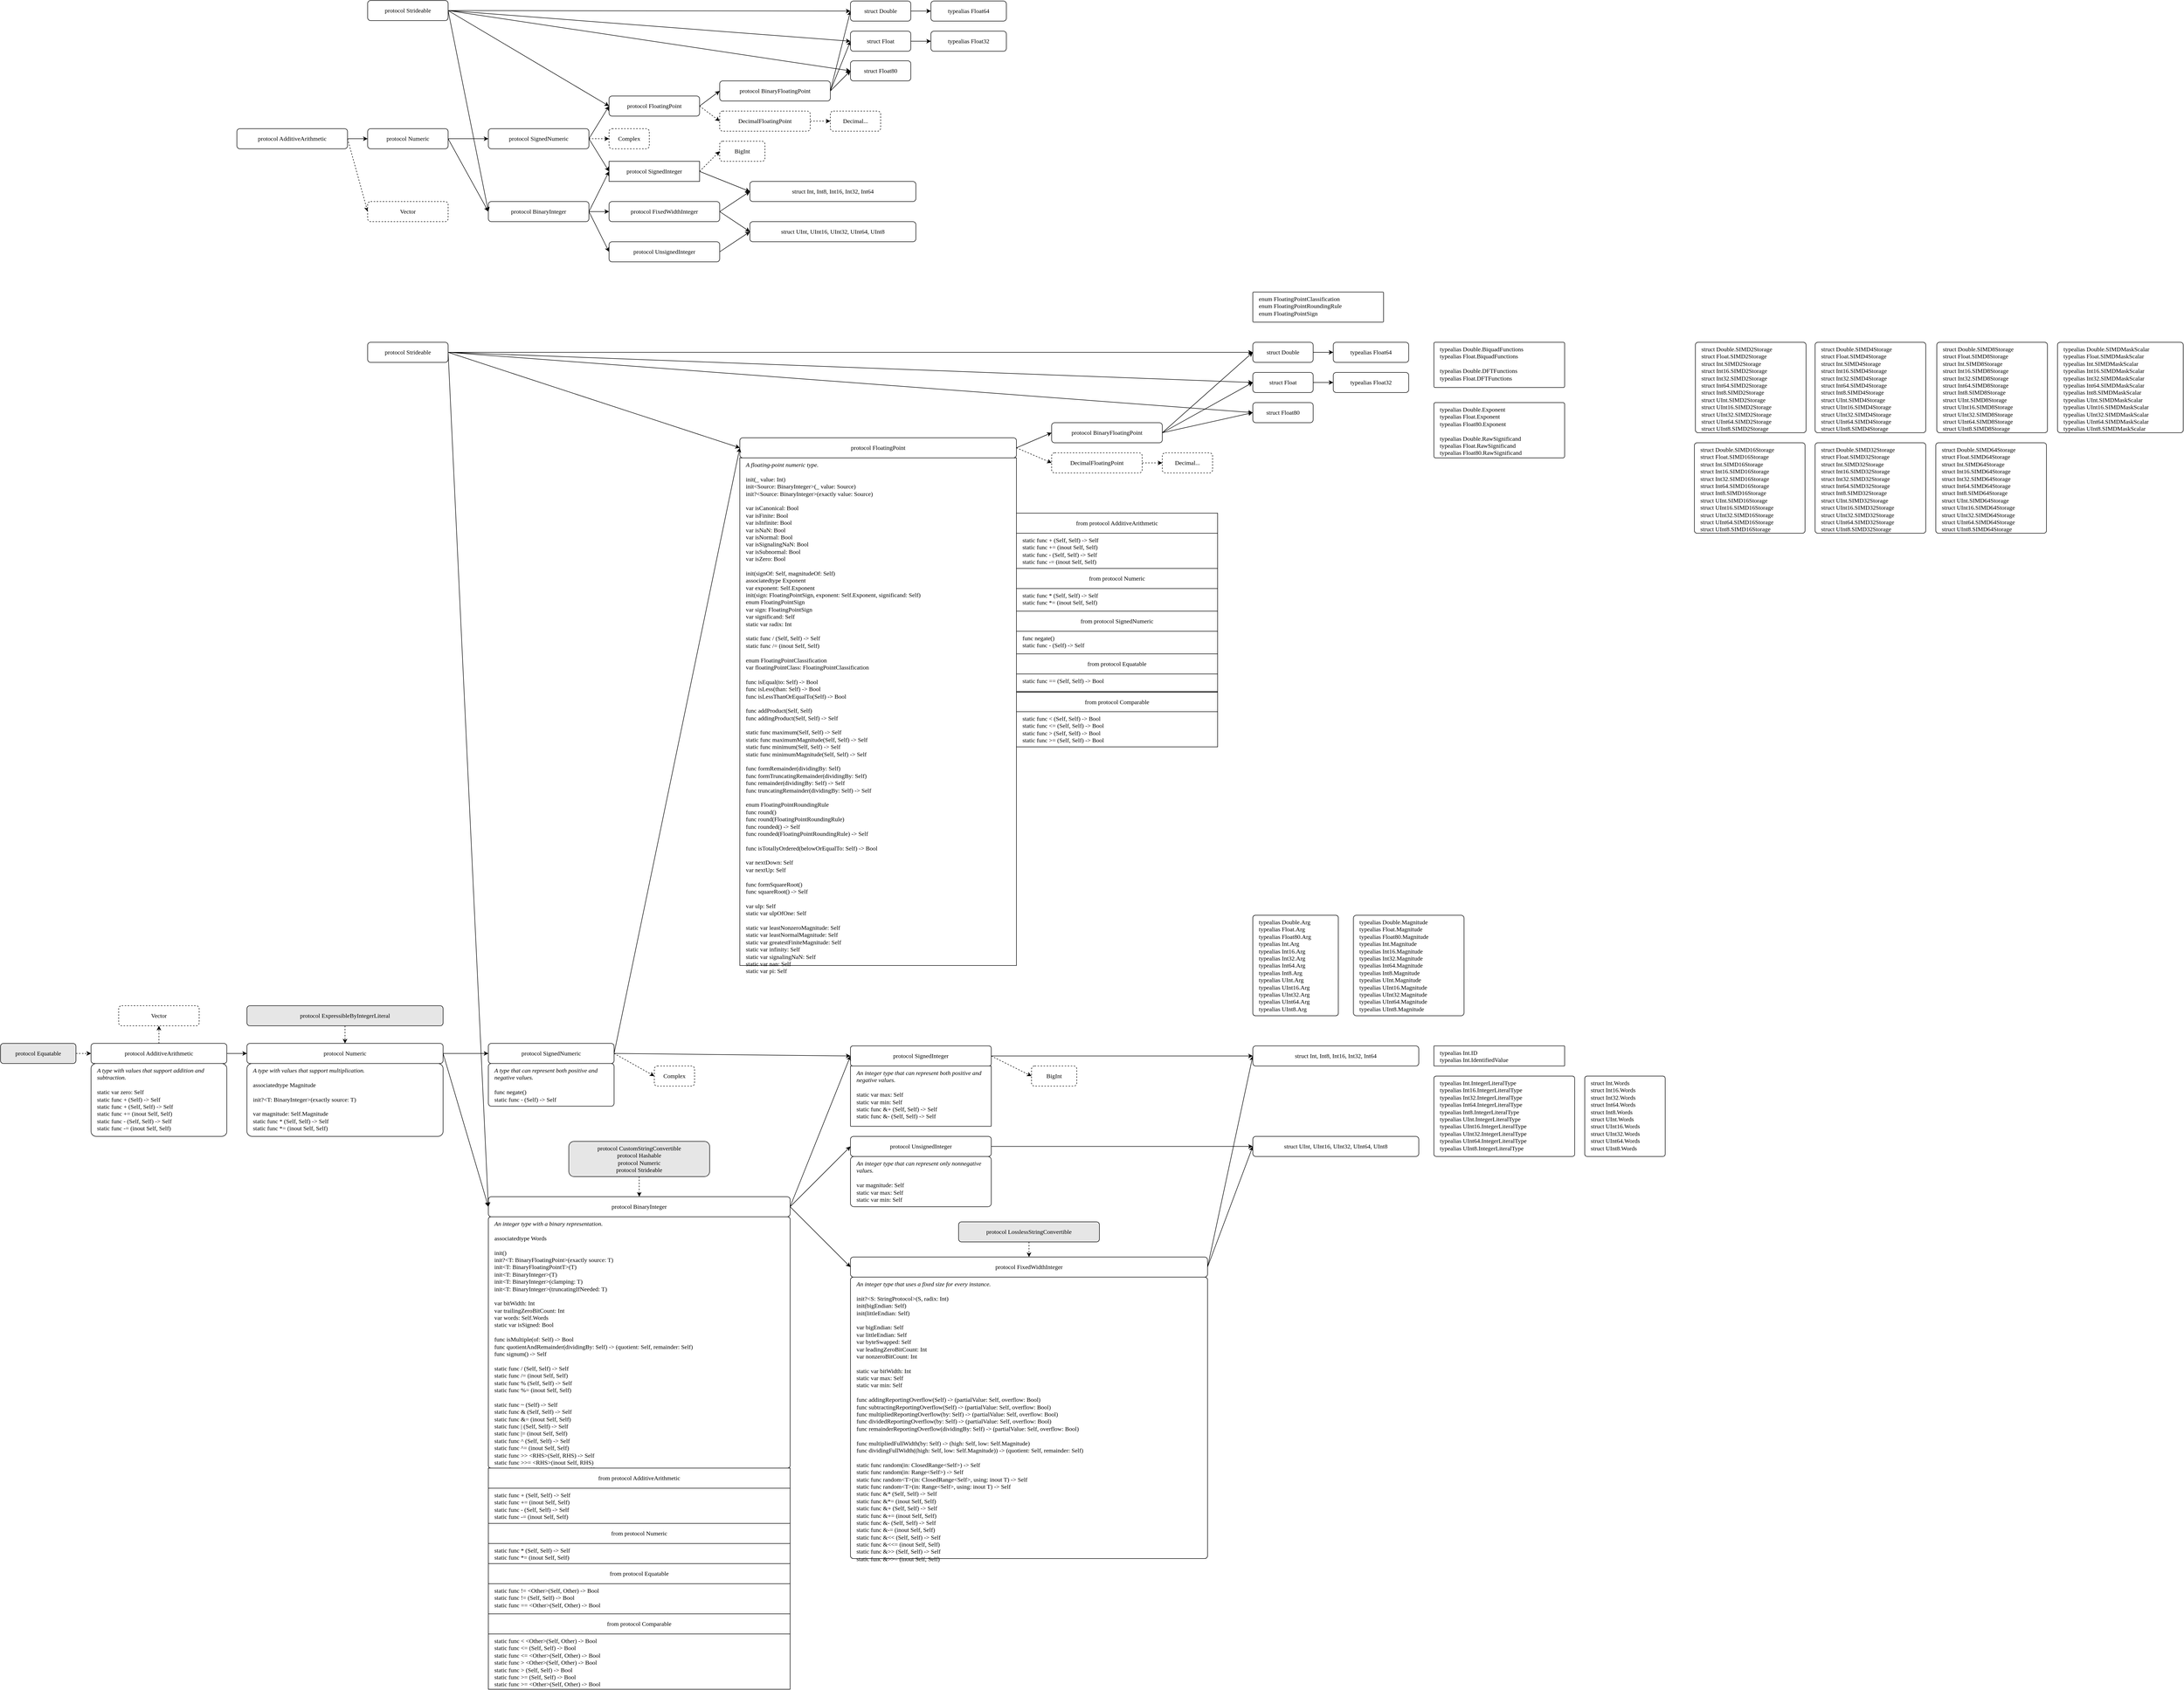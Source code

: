 <mxfile version="10.8.9" type="github"><diagram id="rcVeph1lbxfG8_K3qu0U" name="Page-1"><mxGraphModel dx="2226" dy="1978" grid="1" gridSize="10" guides="1" tooltips="1" connect="1" arrows="1" fold="1" page="1" pageScale="1" pageWidth="827" pageHeight="1169" math="0" shadow="0"><root><mxCell id="0"/><mxCell id="1" parent="0"/><mxCell id="bAg9nZdT17nKx8bPK2S7-5" style="rounded=0;orthogonalLoop=1;jettySize=auto;html=1;exitX=1;exitY=0.5;exitDx=0;exitDy=0;entryX=0;entryY=0.5;entryDx=0;entryDy=0;" parent="1" source="bAg9nZdT17nKx8bPK2S7-1" target="bAg9nZdT17nKx8bPK2S7-3" edge="1"><mxGeometry relative="1" as="geometry"/></mxCell><mxCell id="bAg9nZdT17nKx8bPK2S7-16" style="edgeStyle=none;rounded=0;orthogonalLoop=1;jettySize=auto;html=1;exitX=1;exitY=0.5;exitDx=0;exitDy=0;entryX=0;entryY=0.5;entryDx=0;entryDy=0;" parent="1" source="bAg9nZdT17nKx8bPK2S7-1" target="bAg9nZdT17nKx8bPK2S7-11" edge="1"><mxGeometry relative="1" as="geometry"/></mxCell><mxCell id="bAg9nZdT17nKx8bPK2S7-1" value="&lt;div&gt;&lt;div&gt;&lt;div&gt;&lt;div&gt;&lt;div&gt;&lt;div&gt;&lt;div&gt;&lt;div&gt;&lt;div&gt;&lt;div&gt;&lt;div&gt;&lt;div&gt;&lt;div&gt;&lt;div&gt;&lt;div&gt;&lt;span&gt;&lt;div&gt;&lt;div&gt;&lt;div&gt;&lt;div&gt;&lt;div&gt;&lt;div&gt;&lt;div&gt;&lt;div&gt;&lt;div&gt;&lt;div&gt;&lt;div&gt;&lt;div&gt;&lt;div&gt;&lt;div&gt;&lt;div&gt;&lt;div&gt;&lt;div&gt;&lt;div&gt;&lt;div&gt;&lt;div&gt;&lt;span&gt;&lt;div&gt;&lt;div&gt;&lt;div&gt;&lt;div&gt;&lt;div&gt;&lt;div&gt;&lt;div&gt;&lt;div&gt;&lt;div&gt;&lt;div&gt;&lt;div&gt;&lt;div&gt;&lt;div&gt;&lt;div&gt;&lt;div&gt;&lt;div&gt;&lt;table&gt;&lt;tbody&gt;&lt;tr&gt;&lt;td height=&quot;21&quot;&gt;protocol FixedWidthInteger&lt;/td&gt;&lt;/tr&gt;&lt;/tbody&gt;&lt;/table&gt;&lt;/div&gt;&lt;/div&gt;&lt;/div&gt;&lt;/div&gt;&lt;/div&gt;&lt;/div&gt;&lt;/div&gt;&lt;/div&gt;&lt;/div&gt;&lt;/div&gt;&lt;/div&gt;&lt;/div&gt;&lt;/div&gt;&lt;/div&gt;&lt;/div&gt;&lt;/div&gt;&lt;/span&gt;&lt;/div&gt;&lt;/div&gt;&lt;/div&gt;&lt;/div&gt;&lt;/div&gt;&lt;/div&gt;&lt;/div&gt;&lt;/div&gt;&lt;/div&gt;&lt;/div&gt;&lt;/div&gt;&lt;/div&gt;&lt;/div&gt;&lt;/div&gt;&lt;/div&gt;&lt;/div&gt;&lt;/div&gt;&lt;/div&gt;&lt;/div&gt;&lt;/div&gt;&lt;/span&gt;&lt;/div&gt;&lt;/div&gt;&lt;/div&gt;&lt;/div&gt;&lt;/div&gt;&lt;/div&gt;&lt;/div&gt;&lt;/div&gt;&lt;/div&gt;&lt;/div&gt;&lt;/div&gt;&lt;/div&gt;&lt;/div&gt;&lt;/div&gt;&lt;/div&gt;" style="rounded=1;whiteSpace=wrap;html=1;fontFamily=Menlo;" parent="1" vertex="1"><mxGeometry x="800" y="120" width="220" height="40" as="geometry"/></mxCell><mxCell id="bAg9nZdT17nKx8bPK2S7-6" style="rounded=0;orthogonalLoop=1;jettySize=auto;html=1;exitX=1;exitY=0.5;exitDx=0;exitDy=0;entryX=0;entryY=0.5;entryDx=0;entryDy=0;" parent="1" source="bAg9nZdT17nKx8bPK2S7-2" target="bAg9nZdT17nKx8bPK2S7-3" edge="1"><mxGeometry relative="1" as="geometry"/></mxCell><mxCell id="KWHoCQcayo5Sqr1PXvE4-10" style="edgeStyle=none;rounded=0;orthogonalLoop=1;jettySize=auto;html=1;exitX=1;exitY=0.5;exitDx=0;exitDy=0;entryX=0;entryY=0.5;entryDx=0;entryDy=0;dashed=1;" parent="1" source="bAg9nZdT17nKx8bPK2S7-2" target="KWHoCQcayo5Sqr1PXvE4-9" edge="1"><mxGeometry relative="1" as="geometry"/></mxCell><mxCell id="bAg9nZdT17nKx8bPK2S7-2" value="&lt;span&gt;&lt;span&gt;&lt;table&gt;&lt;tbody&gt;&lt;tr&gt;&lt;td height=&quot;21&quot;&gt;protocol SignedInteger&lt;/td&gt;&lt;/tr&gt;&lt;/tbody&gt;&lt;/table&gt;&lt;/span&gt;&lt;/span&gt;" style="rounded=1;whiteSpace=wrap;html=1;fontFamily=Menlo;arcSize=0;" parent="1" vertex="1"><mxGeometry x="800" y="40" width="180" height="40" as="geometry"/></mxCell><mxCell id="bAg9nZdT17nKx8bPK2S7-3" value="&lt;span&gt;&lt;span&gt;struct Int,&amp;nbsp;&lt;/span&gt;&lt;/span&gt;Int8, Int16, Int32, Int64&lt;span&gt;&lt;span&gt;&lt;br&gt;&lt;/span&gt;&lt;/span&gt;" style="rounded=1;whiteSpace=wrap;html=1;fontFamily=Menlo;" parent="1" vertex="1"><mxGeometry x="1080" y="80" width="330" height="40" as="geometry"/></mxCell><mxCell id="bAg9nZdT17nKx8bPK2S7-9" style="edgeStyle=none;rounded=0;orthogonalLoop=1;jettySize=auto;html=1;exitX=1;exitY=0.5;exitDx=0;exitDy=0;entryX=0;entryY=0.5;entryDx=0;entryDy=0;" parent="1" source="bAg9nZdT17nKx8bPK2S7-7" target="bAg9nZdT17nKx8bPK2S7-1" edge="1"><mxGeometry relative="1" as="geometry"/></mxCell><mxCell id="bAg9nZdT17nKx8bPK2S7-17" style="edgeStyle=none;rounded=0;orthogonalLoop=1;jettySize=auto;html=1;exitX=1;exitY=0.5;exitDx=0;exitDy=0;entryX=0;entryY=0.5;entryDx=0;entryDy=0;" parent="1" source="bAg9nZdT17nKx8bPK2S7-7" target="bAg9nZdT17nKx8bPK2S7-13" edge="1"><mxGeometry relative="1" as="geometry"/></mxCell><mxCell id="bAg9nZdT17nKx8bPK2S7-18" style="edgeStyle=none;rounded=0;orthogonalLoop=1;jettySize=auto;html=1;exitX=1;exitY=0.5;exitDx=0;exitDy=0;entryX=0;entryY=0.5;entryDx=0;entryDy=0;" parent="1" source="bAg9nZdT17nKx8bPK2S7-7" target="bAg9nZdT17nKx8bPK2S7-2" edge="1"><mxGeometry relative="1" as="geometry"/></mxCell><mxCell id="bAg9nZdT17nKx8bPK2S7-7" value="&lt;span&gt;&lt;span&gt;protocol BinaryInteger&lt;br&gt;&lt;/span&gt;&lt;/span&gt;" style="rounded=1;whiteSpace=wrap;html=1;fontFamily=Menlo;" parent="1" vertex="1"><mxGeometry x="560" y="120" width="200" height="40" as="geometry"/></mxCell><mxCell id="bAg9nZdT17nKx8bPK2S7-11" value="struct&amp;nbsp;&lt;span&gt;&lt;span&gt;UInt, UInt16, UInt32, UInt64, UInt8&lt;br&gt;&lt;/span&gt;&lt;/span&gt;" style="rounded=1;whiteSpace=wrap;html=1;fontFamily=Menlo;" parent="1" vertex="1"><mxGeometry x="1080" y="160" width="330" height="40" as="geometry"/></mxCell><mxCell id="bAg9nZdT17nKx8bPK2S7-15" style="edgeStyle=none;rounded=0;orthogonalLoop=1;jettySize=auto;html=1;exitX=1;exitY=0.5;exitDx=0;exitDy=0;entryX=0;entryY=0.5;entryDx=0;entryDy=0;" parent="1" source="bAg9nZdT17nKx8bPK2S7-13" target="bAg9nZdT17nKx8bPK2S7-11" edge="1"><mxGeometry relative="1" as="geometry"/></mxCell><mxCell id="bAg9nZdT17nKx8bPK2S7-13" value="&lt;span&gt;&lt;span&gt;protocol UnsignedInteger&lt;br&gt;&lt;/span&gt;&lt;/span&gt;" style="rounded=1;whiteSpace=wrap;html=1;fontFamily=Menlo;" parent="1" vertex="1"><mxGeometry x="800" y="200" width="220" height="40" as="geometry"/></mxCell><mxCell id="bAg9nZdT17nKx8bPK2S7-22" style="edgeStyle=none;rounded=0;orthogonalLoop=1;jettySize=auto;html=1;exitX=1;exitY=0.5;exitDx=0;exitDy=0;entryX=0;entryY=0.5;entryDx=0;entryDy=0;" parent="1" source="bAg9nZdT17nKx8bPK2S7-19" target="bAg9nZdT17nKx8bPK2S7-7" edge="1"><mxGeometry relative="1" as="geometry"/></mxCell><mxCell id="RIY-XJ7bLuu8b7dFE1G2-24" style="edgeStyle=none;rounded=0;orthogonalLoop=1;jettySize=auto;html=1;exitX=1;exitY=0.5;exitDx=0;exitDy=0;entryX=0;entryY=0.5;entryDx=0;entryDy=0;" parent="1" source="bAg9nZdT17nKx8bPK2S7-19" target="RIY-XJ7bLuu8b7dFE1G2-22" edge="1"><mxGeometry relative="1" as="geometry"/></mxCell><mxCell id="KWHoCQcayo5Sqr1PXvE4-2" style="rounded=0;orthogonalLoop=1;jettySize=auto;html=1;exitX=1;exitY=0.5;exitDx=0;exitDy=0;entryX=0;entryY=0.5;entryDx=0;entryDy=0;dashed=1;" parent="1" source="bAg9nZdT17nKx8bPK2S7-24" target="KWHoCQcayo5Sqr1PXvE4-1" edge="1"><mxGeometry relative="1" as="geometry"/></mxCell><mxCell id="bAg9nZdT17nKx8bPK2S7-19" value="&lt;span&gt;&lt;span&gt;protocol Numeric&lt;br&gt;&lt;/span&gt;&lt;/span&gt;" style="rounded=1;whiteSpace=wrap;html=1;fontFamily=Menlo;" parent="1" vertex="1"><mxGeometry x="320" y="-25" width="160" height="40" as="geometry"/></mxCell><mxCell id="bAg9nZdT17nKx8bPK2S7-23" style="edgeStyle=none;rounded=0;orthogonalLoop=1;jettySize=auto;html=1;exitX=1;exitY=0.5;exitDx=0;exitDy=0;entryX=0;entryY=0.5;entryDx=0;entryDy=0;" parent="1" source="bAg9nZdT17nKx8bPK2S7-20" target="bAg9nZdT17nKx8bPK2S7-7" edge="1"><mxGeometry relative="1" as="geometry"/></mxCell><mxCell id="RIY-XJ7bLuu8b7dFE1G2-6" style="edgeStyle=none;rounded=0;orthogonalLoop=1;jettySize=auto;html=1;exitX=1;exitY=0.5;exitDx=0;exitDy=0;entryX=0;entryY=0.5;entryDx=0;entryDy=0;" parent="1" source="bAg9nZdT17nKx8bPK2S7-20" target="bAg9nZdT17nKx8bPK2S7-37" edge="1"><mxGeometry relative="1" as="geometry"/></mxCell><mxCell id="RIY-XJ7bLuu8b7dFE1G2-10" style="edgeStyle=none;rounded=0;orthogonalLoop=1;jettySize=auto;html=1;exitX=1;exitY=0.5;exitDx=0;exitDy=0;entryX=0;entryY=0.5;entryDx=0;entryDy=0;" parent="1" source="bAg9nZdT17nKx8bPK2S7-20" target="bAg9nZdT17nKx8bPK2S7-40" edge="1"><mxGeometry relative="1" as="geometry"/></mxCell><mxCell id="RIY-XJ7bLuu8b7dFE1G2-20" style="edgeStyle=none;rounded=0;orthogonalLoop=1;jettySize=auto;html=1;exitX=1;exitY=0.5;exitDx=0;exitDy=0;entryX=0;entryY=0.5;entryDx=0;entryDy=0;" parent="1" source="bAg9nZdT17nKx8bPK2S7-20" target="bAg9nZdT17nKx8bPK2S7-42" edge="1"><mxGeometry relative="1" as="geometry"/></mxCell><mxCell id="RIY-XJ7bLuu8b7dFE1G2-21" style="edgeStyle=none;rounded=0;orthogonalLoop=1;jettySize=auto;html=1;exitX=1;exitY=0.5;exitDx=0;exitDy=0;entryX=0;entryY=0.5;entryDx=0;entryDy=0;" parent="1" source="bAg9nZdT17nKx8bPK2S7-20" target="bAg9nZdT17nKx8bPK2S7-35" edge="1"><mxGeometry relative="1" as="geometry"/></mxCell><mxCell id="bAg9nZdT17nKx8bPK2S7-20" value="&lt;span&gt;&lt;span&gt;protocol Strideable&lt;br&gt;&lt;/span&gt;&lt;/span&gt;" style="rounded=1;whiteSpace=wrap;html=1;fontFamily=Menlo;" parent="1" vertex="1"><mxGeometry x="320" y="-280" width="160" height="40" as="geometry"/></mxCell><mxCell id="bAg9nZdT17nKx8bPK2S7-25" style="edgeStyle=none;rounded=0;orthogonalLoop=1;jettySize=auto;html=1;exitX=1;exitY=0.5;exitDx=0;exitDy=0;entryX=0;entryY=0.5;entryDx=0;entryDy=0;" parent="1" source="bAg9nZdT17nKx8bPK2S7-24" target="bAg9nZdT17nKx8bPK2S7-19" edge="1"><mxGeometry relative="1" as="geometry"/></mxCell><mxCell id="bAg9nZdT17nKx8bPK2S7-24" value="&lt;span&gt;&lt;span&gt;protocol AdditiveArithmetic&lt;br&gt;&lt;/span&gt;&lt;/span&gt;" style="rounded=1;whiteSpace=wrap;html=1;fontFamily=Menlo;" parent="1" vertex="1"><mxGeometry x="60" y="-25" width="220" height="40" as="geometry"/></mxCell><mxCell id="bAg9nZdT17nKx8bPK2S7-39" style="edgeStyle=none;rounded=0;orthogonalLoop=1;jettySize=auto;html=1;exitX=1;exitY=0.5;exitDx=0;exitDy=0;entryX=0;entryY=0.5;entryDx=0;entryDy=0;" parent="1" source="bAg9nZdT17nKx8bPK2S7-30" target="bAg9nZdT17nKx8bPK2S7-37" edge="1"><mxGeometry relative="1" as="geometry"/></mxCell><mxCell id="bAg9nZdT17nKx8bPK2S7-41" style="edgeStyle=none;rounded=0;orthogonalLoop=1;jettySize=auto;html=1;exitX=1;exitY=0.5;exitDx=0;exitDy=0;entryX=0;entryY=0.5;entryDx=0;entryDy=0;" parent="1" source="bAg9nZdT17nKx8bPK2S7-30" target="bAg9nZdT17nKx8bPK2S7-40" edge="1"><mxGeometry relative="1" as="geometry"/></mxCell><mxCell id="bAg9nZdT17nKx8bPK2S7-44" style="edgeStyle=none;rounded=0;orthogonalLoop=1;jettySize=auto;html=1;exitX=1;exitY=0.5;exitDx=0;exitDy=0;entryX=0;entryY=0.5;entryDx=0;entryDy=0;" parent="1" source="bAg9nZdT17nKx8bPK2S7-30" target="bAg9nZdT17nKx8bPK2S7-42" edge="1"><mxGeometry relative="1" as="geometry"/></mxCell><mxCell id="bAg9nZdT17nKx8bPK2S7-30" value="&lt;span&gt;&lt;span&gt;protocol BinaryFloatingPoint&lt;br&gt;&lt;/span&gt;&lt;/span&gt;" style="rounded=1;whiteSpace=wrap;html=1;fontFamily=Menlo;" parent="1" vertex="1"><mxGeometry x="1020" y="-120" width="220" height="40" as="geometry"/></mxCell><mxCell id="bAg9nZdT17nKx8bPK2S7-36" style="edgeStyle=none;rounded=0;orthogonalLoop=1;jettySize=auto;html=1;exitX=1;exitY=0.5;exitDx=0;exitDy=0;entryX=0;entryY=0.5;entryDx=0;entryDy=0;" parent="1" source="bAg9nZdT17nKx8bPK2S7-35" target="bAg9nZdT17nKx8bPK2S7-30" edge="1"><mxGeometry relative="1" as="geometry"/></mxCell><mxCell id="KWHoCQcayo5Sqr1PXvE4-6" style="edgeStyle=none;rounded=0;orthogonalLoop=1;jettySize=auto;html=1;exitX=1;exitY=0.5;exitDx=0;exitDy=0;entryX=0;entryY=0.5;entryDx=0;entryDy=0;dashed=1;" parent="1" source="bAg9nZdT17nKx8bPK2S7-35" target="KWHoCQcayo5Sqr1PXvE4-5" edge="1"><mxGeometry relative="1" as="geometry"/></mxCell><mxCell id="bAg9nZdT17nKx8bPK2S7-35" value="&lt;span&gt;&lt;span&gt;protocol FloatingPoint&lt;br&gt;&lt;/span&gt;&lt;/span&gt;" style="rounded=1;whiteSpace=wrap;html=1;fontFamily=Menlo;" parent="1" vertex="1"><mxGeometry x="800" y="-90" width="180" height="40" as="geometry"/></mxCell><mxCell id="RIY-XJ7bLuu8b7dFE1G2-17" style="edgeStyle=none;rounded=0;orthogonalLoop=1;jettySize=auto;html=1;exitX=1;exitY=0.5;exitDx=0;exitDy=0;entryX=0;entryY=0.5;entryDx=0;entryDy=0;" parent="1" source="bAg9nZdT17nKx8bPK2S7-37" target="RIY-XJ7bLuu8b7dFE1G2-16" edge="1"><mxGeometry relative="1" as="geometry"/></mxCell><mxCell id="bAg9nZdT17nKx8bPK2S7-37" value="&lt;span&gt;&lt;span&gt;struct Double&lt;br&gt;&lt;/span&gt;&lt;/span&gt;" style="rounded=1;whiteSpace=wrap;html=1;fontFamily=Menlo;" parent="1" vertex="1"><mxGeometry x="1280" y="-279" width="120" height="40" as="geometry"/></mxCell><mxCell id="RIY-XJ7bLuu8b7dFE1G2-15" style="edgeStyle=none;rounded=0;orthogonalLoop=1;jettySize=auto;html=1;exitX=1;exitY=0.5;exitDx=0;exitDy=0;entryX=0;entryY=0.5;entryDx=0;entryDy=0;" parent="1" source="bAg9nZdT17nKx8bPK2S7-40" target="RIY-XJ7bLuu8b7dFE1G2-14" edge="1"><mxGeometry relative="1" as="geometry"/></mxCell><mxCell id="bAg9nZdT17nKx8bPK2S7-40" value="&lt;span&gt;&lt;span&gt;struct Float&lt;br&gt;&lt;/span&gt;&lt;/span&gt;" style="rounded=1;whiteSpace=wrap;html=1;fontFamily=Menlo;" parent="1" vertex="1"><mxGeometry x="1280" y="-219" width="120" height="40" as="geometry"/></mxCell><mxCell id="bAg9nZdT17nKx8bPK2S7-42" value="&lt;span&gt;&lt;span&gt;struct Float80&lt;br&gt;&lt;/span&gt;&lt;/span&gt;" style="rounded=1;whiteSpace=wrap;html=1;fontFamily=Menlo;" parent="1" vertex="1"><mxGeometry x="1280" y="-160" width="120" height="40" as="geometry"/></mxCell><mxCell id="RIY-XJ7bLuu8b7dFE1G2-14" value="&lt;span&gt;&lt;span&gt;&lt;span&gt;typealias Float32&lt;/span&gt;&lt;br&gt;&lt;/span&gt;&lt;/span&gt;" style="rounded=1;whiteSpace=wrap;html=1;fontFamily=Menlo;" parent="1" vertex="1"><mxGeometry x="1440" y="-219" width="150" height="40" as="geometry"/></mxCell><mxCell id="RIY-XJ7bLuu8b7dFE1G2-16" value="&lt;span&gt;&lt;span&gt;&lt;span&gt;typealias Float64&lt;/span&gt;&lt;br&gt;&lt;/span&gt;&lt;/span&gt;" style="rounded=1;whiteSpace=wrap;html=1;fontFamily=Menlo;" parent="1" vertex="1"><mxGeometry x="1440" y="-279" width="150" height="40" as="geometry"/></mxCell><mxCell id="RIY-XJ7bLuu8b7dFE1G2-23" style="edgeStyle=none;rounded=0;orthogonalLoop=1;jettySize=auto;html=1;exitX=1;exitY=0.5;exitDx=0;exitDy=0;entryX=0;entryY=0.5;entryDx=0;entryDy=0;" parent="1" source="RIY-XJ7bLuu8b7dFE1G2-22" target="bAg9nZdT17nKx8bPK2S7-35" edge="1"><mxGeometry relative="1" as="geometry"/></mxCell><mxCell id="RIY-XJ7bLuu8b7dFE1G2-25" style="edgeStyle=none;rounded=0;orthogonalLoop=1;jettySize=auto;html=1;exitX=1;exitY=0.5;exitDx=0;exitDy=0;entryX=0;entryY=0.5;entryDx=0;entryDy=0;" parent="1" source="RIY-XJ7bLuu8b7dFE1G2-22" target="bAg9nZdT17nKx8bPK2S7-2" edge="1"><mxGeometry relative="1" as="geometry"/></mxCell><mxCell id="KWHoCQcayo5Sqr1PXvE4-4" style="edgeStyle=none;rounded=0;orthogonalLoop=1;jettySize=auto;html=1;exitX=1;exitY=0.5;exitDx=0;exitDy=0;entryX=0;entryY=0.5;entryDx=0;entryDy=0;dashed=1;" parent="1" source="RIY-XJ7bLuu8b7dFE1G2-22" target="KWHoCQcayo5Sqr1PXvE4-3" edge="1"><mxGeometry relative="1" as="geometry"/></mxCell><mxCell id="RIY-XJ7bLuu8b7dFE1G2-22" value="&lt;span&gt;&lt;span&gt;&lt;span&gt;protocol SignedNumeric&lt;/span&gt;&lt;br&gt;&lt;/span&gt;&lt;/span&gt;" style="rounded=1;whiteSpace=wrap;html=1;fontFamily=Menlo;" parent="1" vertex="1"><mxGeometry x="560" y="-25" width="200" height="40" as="geometry"/></mxCell><mxCell id="KWHoCQcayo5Sqr1PXvE4-1" value="&lt;span&gt;&lt;span&gt;Vector&lt;br&gt;&lt;/span&gt;&lt;/span&gt;" style="rounded=1;whiteSpace=wrap;html=1;fontFamily=Menlo;dashed=1;" parent="1" vertex="1"><mxGeometry x="320" y="120" width="160" height="40" as="geometry"/></mxCell><mxCell id="KWHoCQcayo5Sqr1PXvE4-3" value="&lt;span&gt;&lt;span&gt;Complex&lt;br&gt;&lt;/span&gt;&lt;/span&gt;" style="rounded=1;whiteSpace=wrap;html=1;fontFamily=Menlo;dashed=1;" parent="1" vertex="1"><mxGeometry x="800" y="-25" width="80" height="40" as="geometry"/></mxCell><mxCell id="KWHoCQcayo5Sqr1PXvE4-8" style="edgeStyle=none;rounded=0;orthogonalLoop=1;jettySize=auto;html=1;exitX=1;exitY=0.5;exitDx=0;exitDy=0;entryX=0;entryY=0.5;entryDx=0;entryDy=0;dashed=1;" parent="1" source="KWHoCQcayo5Sqr1PXvE4-5" target="KWHoCQcayo5Sqr1PXvE4-7" edge="1"><mxGeometry relative="1" as="geometry"/></mxCell><mxCell id="KWHoCQcayo5Sqr1PXvE4-5" value="&lt;span&gt;&lt;span&gt;DecimalFloatingPoint&lt;br&gt;&lt;/span&gt;&lt;/span&gt;" style="rounded=1;whiteSpace=wrap;html=1;fontFamily=Menlo;dashed=1;" parent="1" vertex="1"><mxGeometry x="1020" y="-60" width="180" height="40" as="geometry"/></mxCell><mxCell id="KWHoCQcayo5Sqr1PXvE4-7" value="&lt;span&gt;&lt;span&gt;Decimal...&lt;br&gt;&lt;/span&gt;&lt;/span&gt;" style="rounded=1;whiteSpace=wrap;html=1;fontFamily=Menlo;dashed=1;" parent="1" vertex="1"><mxGeometry x="1240" y="-60" width="100" height="40" as="geometry"/></mxCell><mxCell id="KWHoCQcayo5Sqr1PXvE4-9" value="&lt;span&gt;&lt;span&gt;BigInt&lt;br&gt;&lt;/span&gt;&lt;/span&gt;" style="rounded=1;whiteSpace=wrap;html=1;fontFamily=Menlo;dashed=1;" parent="1" vertex="1"><mxGeometry x="1020" width="90" height="40" as="geometry"/></mxCell><mxCell id="ykMHdcyJ0icdueJOqCW1-1" style="rounded=0;orthogonalLoop=1;jettySize=auto;html=1;exitX=1;exitY=0.5;exitDx=0;exitDy=0;entryX=0;entryY=0.5;entryDx=0;entryDy=0;" parent="1" source="ykMHdcyJ0icdueJOqCW1-3" target="ykMHdcyJ0icdueJOqCW1-7" edge="1"><mxGeometry relative="1" as="geometry"/></mxCell><mxCell id="ykMHdcyJ0icdueJOqCW1-2" style="edgeStyle=none;rounded=0;orthogonalLoop=1;jettySize=auto;html=1;exitX=1;exitY=0.5;exitDx=0;exitDy=0;entryX=0;entryY=0.5;entryDx=0;entryDy=0;" parent="1" source="ykMHdcyJ0icdueJOqCW1-3" target="ykMHdcyJ0icdueJOqCW1-12" edge="1"><mxGeometry relative="1" as="geometry"/></mxCell><mxCell id="ykMHdcyJ0icdueJOqCW1-3" value="&lt;div&gt;&lt;div&gt;&lt;div&gt;&lt;div&gt;&lt;div&gt;&lt;div&gt;&lt;div&gt;&lt;div&gt;&lt;div&gt;&lt;div&gt;&lt;div&gt;&lt;div&gt;&lt;div&gt;&lt;div&gt;&lt;div&gt;&lt;span&gt;&lt;div&gt;&lt;div&gt;&lt;div&gt;&lt;div&gt;&lt;div&gt;&lt;div&gt;&lt;div&gt;&lt;div&gt;&lt;div&gt;&lt;div&gt;&lt;div&gt;&lt;div&gt;&lt;div&gt;&lt;div&gt;&lt;div&gt;&lt;div&gt;&lt;div&gt;&lt;div&gt;&lt;div&gt;&lt;div&gt;&lt;span&gt;&lt;div&gt;&lt;div&gt;&lt;div&gt;&lt;div&gt;&lt;div&gt;&lt;div&gt;&lt;div&gt;&lt;div&gt;&lt;div&gt;&lt;div&gt;&lt;div&gt;&lt;div&gt;&lt;div&gt;&lt;div&gt;&lt;div&gt;&lt;div&gt;&lt;table&gt;&lt;tbody&gt;&lt;tr&gt;&lt;td height=&quot;21&quot;&gt;protocol FixedWidthInteger&lt;/td&gt;&lt;/tr&gt;&lt;/tbody&gt;&lt;/table&gt;&lt;/div&gt;&lt;/div&gt;&lt;/div&gt;&lt;/div&gt;&lt;/div&gt;&lt;/div&gt;&lt;/div&gt;&lt;/div&gt;&lt;/div&gt;&lt;/div&gt;&lt;/div&gt;&lt;/div&gt;&lt;/div&gt;&lt;/div&gt;&lt;/div&gt;&lt;/div&gt;&lt;/span&gt;&lt;/div&gt;&lt;/div&gt;&lt;/div&gt;&lt;/div&gt;&lt;/div&gt;&lt;/div&gt;&lt;/div&gt;&lt;/div&gt;&lt;/div&gt;&lt;/div&gt;&lt;/div&gt;&lt;/div&gt;&lt;/div&gt;&lt;/div&gt;&lt;/div&gt;&lt;/div&gt;&lt;/div&gt;&lt;/div&gt;&lt;/div&gt;&lt;/div&gt;&lt;/span&gt;&lt;/div&gt;&lt;/div&gt;&lt;/div&gt;&lt;/div&gt;&lt;/div&gt;&lt;/div&gt;&lt;/div&gt;&lt;/div&gt;&lt;/div&gt;&lt;/div&gt;&lt;/div&gt;&lt;/div&gt;&lt;/div&gt;&lt;/div&gt;&lt;/div&gt;" style="rounded=1;whiteSpace=wrap;html=1;fontFamily=Menlo;" parent="1" vertex="1"><mxGeometry x="1280" y="2220" width="710" height="40" as="geometry"/></mxCell><mxCell id="ykMHdcyJ0icdueJOqCW1-4" style="rounded=0;orthogonalLoop=1;jettySize=auto;html=1;exitX=1;exitY=0.5;exitDx=0;exitDy=0;entryX=0;entryY=0.5;entryDx=0;entryDy=0;" parent="1" source="ykMHdcyJ0icdueJOqCW1-6" target="ykMHdcyJ0icdueJOqCW1-7" edge="1"><mxGeometry relative="1" as="geometry"/></mxCell><mxCell id="ykMHdcyJ0icdueJOqCW1-5" style="edgeStyle=none;rounded=0;orthogonalLoop=1;jettySize=auto;html=1;exitX=1;exitY=0.5;exitDx=0;exitDy=0;entryX=0;entryY=0.5;entryDx=0;entryDy=0;dashed=1;" parent="1" source="ykMHdcyJ0icdueJOqCW1-6" target="ykMHdcyJ0icdueJOqCW1-50" edge="1"><mxGeometry relative="1" as="geometry"/></mxCell><mxCell id="ykMHdcyJ0icdueJOqCW1-6" value="&lt;span&gt;&lt;span&gt;&lt;table&gt;&lt;tbody&gt;&lt;tr&gt;&lt;td height=&quot;21&quot;&gt;protocol SignedInteger&lt;/td&gt;&lt;/tr&gt;&lt;/tbody&gt;&lt;/table&gt;&lt;/span&gt;&lt;/span&gt;" style="rounded=1;whiteSpace=wrap;html=1;fontFamily=Menlo;arcSize=12;" parent="1" vertex="1"><mxGeometry x="1280" y="1800" width="280" height="40" as="geometry"/></mxCell><mxCell id="ykMHdcyJ0icdueJOqCW1-7" value="&lt;span&gt;&lt;span&gt;struct Int,&amp;nbsp;&lt;/span&gt;&lt;/span&gt;Int8, Int16, Int32, Int64&lt;span&gt;&lt;span&gt;&lt;br&gt;&lt;/span&gt;&lt;/span&gt;" style="rounded=1;whiteSpace=wrap;html=1;fontFamily=Menlo;" parent="1" vertex="1"><mxGeometry x="2080" y="1800" width="330" height="40" as="geometry"/></mxCell><mxCell id="ykMHdcyJ0icdueJOqCW1-8" style="edgeStyle=none;rounded=0;orthogonalLoop=1;jettySize=auto;html=1;exitX=1;exitY=0.5;exitDx=0;exitDy=0;entryX=0;entryY=0.5;entryDx=0;entryDy=0;" parent="1" source="ykMHdcyJ0icdueJOqCW1-11" target="ykMHdcyJ0icdueJOqCW1-3" edge="1"><mxGeometry relative="1" as="geometry"/></mxCell><mxCell id="ykMHdcyJ0icdueJOqCW1-9" style="edgeStyle=none;rounded=0;orthogonalLoop=1;jettySize=auto;html=1;exitX=1;exitY=0.5;exitDx=0;exitDy=0;entryX=0;entryY=0.5;entryDx=0;entryDy=0;" parent="1" source="ykMHdcyJ0icdueJOqCW1-11" target="ykMHdcyJ0icdueJOqCW1-14" edge="1"><mxGeometry relative="1" as="geometry"/></mxCell><mxCell id="ykMHdcyJ0icdueJOqCW1-10" style="edgeStyle=none;rounded=0;orthogonalLoop=1;jettySize=auto;html=1;exitX=1;exitY=0.5;exitDx=0;exitDy=0;entryX=0;entryY=0.5;entryDx=0;entryDy=0;" parent="1" source="ykMHdcyJ0icdueJOqCW1-11" target="ykMHdcyJ0icdueJOqCW1-6" edge="1"><mxGeometry relative="1" as="geometry"/></mxCell><mxCell id="ykMHdcyJ0icdueJOqCW1-11" value="&lt;span&gt;&lt;span&gt;protocol BinaryInteger&lt;br&gt;&lt;/span&gt;&lt;/span&gt;" style="rounded=1;whiteSpace=wrap;html=1;fontFamily=Menlo;" parent="1" vertex="1"><mxGeometry x="560" y="2100" width="600" height="40" as="geometry"/></mxCell><mxCell id="ykMHdcyJ0icdueJOqCW1-12" value="struct&amp;nbsp;&lt;span&gt;&lt;span&gt;UInt, UInt16, UInt32, UInt64, UInt8&lt;br&gt;&lt;/span&gt;&lt;/span&gt;" style="rounded=1;whiteSpace=wrap;html=1;fontFamily=Menlo;" parent="1" vertex="1"><mxGeometry x="2080" y="1980" width="330" height="40" as="geometry"/></mxCell><mxCell id="ykMHdcyJ0icdueJOqCW1-13" style="edgeStyle=none;rounded=0;orthogonalLoop=1;jettySize=auto;html=1;exitX=1;exitY=0.5;exitDx=0;exitDy=0;entryX=0;entryY=0.5;entryDx=0;entryDy=0;" parent="1" source="ykMHdcyJ0icdueJOqCW1-14" target="ykMHdcyJ0icdueJOqCW1-12" edge="1"><mxGeometry relative="1" as="geometry"/></mxCell><mxCell id="ykMHdcyJ0icdueJOqCW1-14" value="&lt;span&gt;&lt;span&gt;protocol UnsignedInteger&lt;br&gt;&lt;/span&gt;&lt;/span&gt;" style="rounded=1;whiteSpace=wrap;html=1;fontFamily=Menlo;" parent="1" vertex="1"><mxGeometry x="1280" y="1980" width="280" height="40" as="geometry"/></mxCell><mxCell id="ykMHdcyJ0icdueJOqCW1-15" style="edgeStyle=none;rounded=0;orthogonalLoop=1;jettySize=auto;html=1;exitX=1;exitY=0.5;exitDx=0;exitDy=0;entryX=0;entryY=0.5;entryDx=0;entryDy=0;" parent="1" source="ykMHdcyJ0icdueJOqCW1-18" target="ykMHdcyJ0icdueJOqCW1-11" edge="1"><mxGeometry relative="1" as="geometry"/></mxCell><mxCell id="ykMHdcyJ0icdueJOqCW1-16" style="edgeStyle=none;rounded=0;orthogonalLoop=1;jettySize=auto;html=1;exitX=1;exitY=0.5;exitDx=0;exitDy=0;entryX=0;entryY=0.5;entryDx=0;entryDy=0;" parent="1" source="ykMHdcyJ0icdueJOqCW1-18" target="ykMHdcyJ0icdueJOqCW1-44" edge="1"><mxGeometry relative="1" as="geometry"/></mxCell><mxCell id="ykMHdcyJ0icdueJOqCW1-17" style="rounded=0;orthogonalLoop=1;jettySize=auto;html=1;exitX=0.5;exitY=0;exitDx=0;exitDy=0;entryX=0.5;entryY=1;entryDx=0;entryDy=0;dashed=1;" parent="1" source="ykMHdcyJ0icdueJOqCW1-26" target="ykMHdcyJ0icdueJOqCW1-45" edge="1"><mxGeometry relative="1" as="geometry"/></mxCell><mxCell id="ykMHdcyJ0icdueJOqCW1-18" value="&lt;span&gt;&lt;span&gt;protocol Numeric&lt;br&gt;&lt;/span&gt;&lt;/span&gt;" style="rounded=1;whiteSpace=wrap;html=1;fontFamily=Menlo;" parent="1" vertex="1"><mxGeometry x="80" y="1795" width="390" height="40" as="geometry"/></mxCell><mxCell id="ykMHdcyJ0icdueJOqCW1-19" style="edgeStyle=none;rounded=0;orthogonalLoop=1;jettySize=auto;html=1;exitX=1;exitY=0.5;exitDx=0;exitDy=0;entryX=0;entryY=0.5;entryDx=0;entryDy=0;" parent="1" source="ykMHdcyJ0icdueJOqCW1-24" target="ykMHdcyJ0icdueJOqCW1-11" edge="1"><mxGeometry relative="1" as="geometry"/></mxCell><mxCell id="ykMHdcyJ0icdueJOqCW1-20" style="edgeStyle=none;rounded=0;orthogonalLoop=1;jettySize=auto;html=1;exitX=1;exitY=0.5;exitDx=0;exitDy=0;entryX=0;entryY=0.5;entryDx=0;entryDy=0;" parent="1" source="ykMHdcyJ0icdueJOqCW1-24" target="ykMHdcyJ0icdueJOqCW1-35" edge="1"><mxGeometry relative="1" as="geometry"/></mxCell><mxCell id="ykMHdcyJ0icdueJOqCW1-21" style="edgeStyle=none;rounded=0;orthogonalLoop=1;jettySize=auto;html=1;exitX=1;exitY=0.5;exitDx=0;exitDy=0;entryX=0;entryY=0.5;entryDx=0;entryDy=0;" parent="1" source="ykMHdcyJ0icdueJOqCW1-24" target="ykMHdcyJ0icdueJOqCW1-37" edge="1"><mxGeometry relative="1" as="geometry"/></mxCell><mxCell id="ykMHdcyJ0icdueJOqCW1-22" style="edgeStyle=none;rounded=0;orthogonalLoop=1;jettySize=auto;html=1;exitX=1;exitY=0.5;exitDx=0;exitDy=0;entryX=0;entryY=0.5;entryDx=0;entryDy=0;" parent="1" source="ykMHdcyJ0icdueJOqCW1-24" target="ykMHdcyJ0icdueJOqCW1-38" edge="1"><mxGeometry relative="1" as="geometry"/></mxCell><mxCell id="ykMHdcyJ0icdueJOqCW1-23" style="edgeStyle=none;rounded=0;orthogonalLoop=1;jettySize=auto;html=1;exitX=1;exitY=0.5;exitDx=0;exitDy=0;entryX=0;entryY=0.5;entryDx=0;entryDy=0;" parent="1" source="ykMHdcyJ0icdueJOqCW1-24" target="ykMHdcyJ0icdueJOqCW1-33" edge="1"><mxGeometry relative="1" as="geometry"/></mxCell><mxCell id="ykMHdcyJ0icdueJOqCW1-24" value="&lt;span&gt;&lt;span&gt;protocol Strideable&lt;br&gt;&lt;/span&gt;&lt;/span&gt;" style="rounded=1;whiteSpace=wrap;html=1;fontFamily=Menlo;" parent="1" vertex="1"><mxGeometry x="320" y="400" width="160" height="40" as="geometry"/></mxCell><mxCell id="ykMHdcyJ0icdueJOqCW1-25" style="edgeStyle=none;rounded=0;orthogonalLoop=1;jettySize=auto;html=1;exitX=1;exitY=0.5;exitDx=0;exitDy=0;entryX=0;entryY=0.5;entryDx=0;entryDy=0;" parent="1" source="ykMHdcyJ0icdueJOqCW1-26" target="ykMHdcyJ0icdueJOqCW1-18" edge="1"><mxGeometry relative="1" as="geometry"/></mxCell><mxCell id="ykMHdcyJ0icdueJOqCW1-26" value="&lt;span&gt;&lt;span&gt;protocol AdditiveArithmetic&lt;br&gt;&lt;/span&gt;&lt;/span&gt;" style="rounded=1;whiteSpace=wrap;html=1;fontFamily=Menlo;" parent="1" vertex="1"><mxGeometry x="-230" y="1795" width="270" height="40" as="geometry"/></mxCell><mxCell id="ykMHdcyJ0icdueJOqCW1-27" style="edgeStyle=none;rounded=0;orthogonalLoop=1;jettySize=auto;html=1;exitX=1;exitY=0.5;exitDx=0;exitDy=0;entryX=0;entryY=0.5;entryDx=0;entryDy=0;" parent="1" source="ykMHdcyJ0icdueJOqCW1-30" target="ykMHdcyJ0icdueJOqCW1-35" edge="1"><mxGeometry relative="1" as="geometry"/></mxCell><mxCell id="ykMHdcyJ0icdueJOqCW1-28" style="edgeStyle=none;rounded=0;orthogonalLoop=1;jettySize=auto;html=1;exitX=1;exitY=0.5;exitDx=0;exitDy=0;entryX=0;entryY=0.5;entryDx=0;entryDy=0;" parent="1" source="ykMHdcyJ0icdueJOqCW1-30" target="ykMHdcyJ0icdueJOqCW1-37" edge="1"><mxGeometry relative="1" as="geometry"/></mxCell><mxCell id="ykMHdcyJ0icdueJOqCW1-29" style="edgeStyle=none;rounded=0;orthogonalLoop=1;jettySize=auto;html=1;exitX=1;exitY=0.5;exitDx=0;exitDy=0;entryX=0;entryY=0.5;entryDx=0;entryDy=0;" parent="1" source="ykMHdcyJ0icdueJOqCW1-30" target="ykMHdcyJ0icdueJOqCW1-38" edge="1"><mxGeometry relative="1" as="geometry"/></mxCell><mxCell id="ykMHdcyJ0icdueJOqCW1-30" value="&lt;span&gt;&lt;span&gt;protocol BinaryFloatingPoint&lt;br&gt;&lt;/span&gt;&lt;/span&gt;" style="rounded=1;whiteSpace=wrap;html=1;fontFamily=Menlo;" parent="1" vertex="1"><mxGeometry x="1680" y="560" width="220" height="40" as="geometry"/></mxCell><mxCell id="ykMHdcyJ0icdueJOqCW1-31" style="edgeStyle=none;rounded=0;orthogonalLoop=1;jettySize=auto;html=1;exitX=1;exitY=0.5;exitDx=0;exitDy=0;entryX=0;entryY=0.5;entryDx=0;entryDy=0;" parent="1" source="ykMHdcyJ0icdueJOqCW1-33" target="ykMHdcyJ0icdueJOqCW1-30" edge="1"><mxGeometry relative="1" as="geometry"/></mxCell><mxCell id="ykMHdcyJ0icdueJOqCW1-32" style="edgeStyle=none;rounded=0;orthogonalLoop=1;jettySize=auto;html=1;exitX=1;exitY=0.5;exitDx=0;exitDy=0;entryX=0;entryY=0.5;entryDx=0;entryDy=0;dashed=1;" parent="1" source="ykMHdcyJ0icdueJOqCW1-33" target="ykMHdcyJ0icdueJOqCW1-48" edge="1"><mxGeometry relative="1" as="geometry"/></mxCell><mxCell id="ykMHdcyJ0icdueJOqCW1-33" value="&lt;span&gt;&lt;span&gt;protocol FloatingPoint&lt;br&gt;&lt;/span&gt;&lt;/span&gt;" style="rounded=1;whiteSpace=wrap;html=1;fontFamily=Menlo;" parent="1" vertex="1"><mxGeometry x="1060" y="590" width="550" height="40" as="geometry"/></mxCell><mxCell id="ykMHdcyJ0icdueJOqCW1-34" style="edgeStyle=none;rounded=0;orthogonalLoop=1;jettySize=auto;html=1;exitX=1;exitY=0.5;exitDx=0;exitDy=0;entryX=0;entryY=0.5;entryDx=0;entryDy=0;" parent="1" source="ykMHdcyJ0icdueJOqCW1-35" target="ykMHdcyJ0icdueJOqCW1-40" edge="1"><mxGeometry relative="1" as="geometry"/></mxCell><mxCell id="ykMHdcyJ0icdueJOqCW1-35" value="&lt;span&gt;&lt;span&gt;struct Double&lt;br&gt;&lt;/span&gt;&lt;/span&gt;" style="rounded=1;whiteSpace=wrap;html=1;fontFamily=Menlo;" parent="1" vertex="1"><mxGeometry x="2080" y="400" width="120" height="40" as="geometry"/></mxCell><mxCell id="ykMHdcyJ0icdueJOqCW1-36" style="edgeStyle=none;rounded=0;orthogonalLoop=1;jettySize=auto;html=1;exitX=1;exitY=0.5;exitDx=0;exitDy=0;entryX=0;entryY=0.5;entryDx=0;entryDy=0;" parent="1" source="ykMHdcyJ0icdueJOqCW1-37" target="ykMHdcyJ0icdueJOqCW1-39" edge="1"><mxGeometry relative="1" as="geometry"/></mxCell><mxCell id="ykMHdcyJ0icdueJOqCW1-37" value="&lt;span&gt;&lt;span&gt;struct Float&lt;br&gt;&lt;/span&gt;&lt;/span&gt;" style="rounded=1;whiteSpace=wrap;html=1;fontFamily=Menlo;" parent="1" vertex="1"><mxGeometry x="2080" y="460" width="120" height="40" as="geometry"/></mxCell><mxCell id="ykMHdcyJ0icdueJOqCW1-38" value="&lt;span&gt;&lt;span&gt;struct Float80&lt;br&gt;&lt;/span&gt;&lt;/span&gt;" style="rounded=1;whiteSpace=wrap;html=1;fontFamily=Menlo;" parent="1" vertex="1"><mxGeometry x="2080" y="520" width="120" height="40" as="geometry"/></mxCell><mxCell id="ykMHdcyJ0icdueJOqCW1-39" value="&lt;span&gt;&lt;span&gt;&lt;span&gt;typealias Float32&lt;/span&gt;&lt;br&gt;&lt;/span&gt;&lt;/span&gt;" style="rounded=1;whiteSpace=wrap;html=1;fontFamily=Menlo;" parent="1" vertex="1"><mxGeometry x="2240" y="460" width="150" height="40" as="geometry"/></mxCell><mxCell id="ykMHdcyJ0icdueJOqCW1-40" value="&lt;span&gt;&lt;span&gt;&lt;span&gt;typealias Float64&lt;/span&gt;&lt;br&gt;&lt;/span&gt;&lt;/span&gt;" style="rounded=1;whiteSpace=wrap;html=1;fontFamily=Menlo;" parent="1" vertex="1"><mxGeometry x="2240" y="400" width="150" height="40" as="geometry"/></mxCell><mxCell id="ykMHdcyJ0icdueJOqCW1-41" style="edgeStyle=none;rounded=0;orthogonalLoop=1;jettySize=auto;html=1;exitX=1;exitY=0.5;exitDx=0;exitDy=0;entryX=0;entryY=0.5;entryDx=0;entryDy=0;" parent="1" source="ykMHdcyJ0icdueJOqCW1-44" target="ykMHdcyJ0icdueJOqCW1-33" edge="1"><mxGeometry relative="1" as="geometry"/></mxCell><mxCell id="ykMHdcyJ0icdueJOqCW1-42" style="edgeStyle=none;rounded=0;orthogonalLoop=1;jettySize=auto;html=1;exitX=1;exitY=0.5;exitDx=0;exitDy=0;entryX=0;entryY=0.5;entryDx=0;entryDy=0;" parent="1" source="ykMHdcyJ0icdueJOqCW1-44" target="ykMHdcyJ0icdueJOqCW1-6" edge="1"><mxGeometry relative="1" as="geometry"/></mxCell><mxCell id="ykMHdcyJ0icdueJOqCW1-43" style="edgeStyle=none;rounded=0;orthogonalLoop=1;jettySize=auto;html=1;exitX=1;exitY=0.5;exitDx=0;exitDy=0;entryX=0;entryY=0.5;entryDx=0;entryDy=0;dashed=1;" parent="1" source="ykMHdcyJ0icdueJOqCW1-44" target="ykMHdcyJ0icdueJOqCW1-46" edge="1"><mxGeometry relative="1" as="geometry"/></mxCell><mxCell id="ykMHdcyJ0icdueJOqCW1-44" value="&lt;span&gt;&lt;span&gt;&lt;span&gt;protocol SignedNumeric&lt;/span&gt;&lt;br&gt;&lt;/span&gt;&lt;/span&gt;" style="rounded=1;whiteSpace=wrap;html=1;fontFamily=Menlo;" parent="1" vertex="1"><mxGeometry x="560" y="1795" width="250" height="40" as="geometry"/></mxCell><mxCell id="ykMHdcyJ0icdueJOqCW1-45" value="&lt;span&gt;&lt;span&gt;Vector&lt;br&gt;&lt;/span&gt;&lt;/span&gt;" style="rounded=1;whiteSpace=wrap;html=1;fontFamily=Menlo;dashed=1;" parent="1" vertex="1"><mxGeometry x="-175" y="1720" width="160" height="40" as="geometry"/></mxCell><mxCell id="ykMHdcyJ0icdueJOqCW1-46" value="&lt;span&gt;&lt;span&gt;Complex&lt;br&gt;&lt;/span&gt;&lt;/span&gt;" style="rounded=1;whiteSpace=wrap;html=1;fontFamily=Menlo;dashed=1;" parent="1" vertex="1"><mxGeometry x="890" y="1840" width="80" height="40" as="geometry"/></mxCell><mxCell id="ykMHdcyJ0icdueJOqCW1-47" style="edgeStyle=none;rounded=0;orthogonalLoop=1;jettySize=auto;html=1;exitX=1;exitY=0.5;exitDx=0;exitDy=0;entryX=0;entryY=0.5;entryDx=0;entryDy=0;dashed=1;" parent="1" source="ykMHdcyJ0icdueJOqCW1-48" target="ykMHdcyJ0icdueJOqCW1-49" edge="1"><mxGeometry relative="1" as="geometry"/></mxCell><mxCell id="ykMHdcyJ0icdueJOqCW1-48" value="&lt;span&gt;&lt;span&gt;DecimalFloatingPoint&lt;br&gt;&lt;/span&gt;&lt;/span&gt;" style="rounded=1;whiteSpace=wrap;html=1;fontFamily=Menlo;dashed=1;" parent="1" vertex="1"><mxGeometry x="1680" y="620" width="180" height="40" as="geometry"/></mxCell><mxCell id="ykMHdcyJ0icdueJOqCW1-49" value="&lt;span&gt;&lt;span&gt;Decimal...&lt;br&gt;&lt;/span&gt;&lt;/span&gt;" style="rounded=1;whiteSpace=wrap;html=1;fontFamily=Menlo;dashed=1;" parent="1" vertex="1"><mxGeometry x="1900" y="620" width="100" height="40" as="geometry"/></mxCell><mxCell id="ykMHdcyJ0icdueJOqCW1-50" value="&lt;span&gt;&lt;span&gt;BigInt&lt;br&gt;&lt;/span&gt;&lt;/span&gt;" style="rounded=1;whiteSpace=wrap;html=1;fontFamily=Menlo;dashed=1;" parent="1" vertex="1"><mxGeometry x="1640" y="1840" width="90" height="40" as="geometry"/></mxCell><mxCell id="ykMHdcyJ0icdueJOqCW1-51" value="&lt;span&gt;&lt;span style=&quot;font-size: 12px&quot;&gt;&lt;div&gt;&lt;i&gt;&lt;span&gt;A type with values that support addition and subtraction.&lt;/span&gt;&lt;br&gt;&lt;/i&gt;&lt;/div&gt;&lt;div&gt;&lt;br&gt;&lt;/div&gt;&lt;div&gt;static var zero: Self&lt;/div&gt;&lt;div&gt;static func + (Self) -&amp;gt; Self&lt;/div&gt;&lt;div&gt;static func + (Self, Self) -&amp;gt; Self&lt;/div&gt;&lt;div&gt;static func += (inout Self, Self)&lt;/div&gt;&lt;div&gt;static func - (Self, Self) -&amp;gt; Self&lt;/div&gt;&lt;div&gt;static func -= (inout Self, Self)&lt;/div&gt;&lt;/span&gt;&lt;/span&gt;" style="rounded=1;whiteSpace=wrap;html=1;fontFamily=Menlo;align=left;spacingLeft=10;arcSize=7;verticalAlign=top;" parent="1" vertex="1"><mxGeometry x="-230" y="1835" width="270" height="145" as="geometry"/></mxCell><mxCell id="ykMHdcyJ0icdueJOqCW1-54" style="edgeStyle=none;rounded=0;orthogonalLoop=1;jettySize=auto;html=1;exitX=1;exitY=0.5;exitDx=0;exitDy=0;entryX=0;entryY=0.5;entryDx=0;entryDy=0;dashed=1;" parent="1" source="ykMHdcyJ0icdueJOqCW1-52" target="ykMHdcyJ0icdueJOqCW1-26" edge="1"><mxGeometry relative="1" as="geometry"/></mxCell><mxCell id="ykMHdcyJ0icdueJOqCW1-52" value="&lt;span&gt;&lt;span&gt;protocol Equatable&lt;br&gt;&lt;/span&gt;&lt;/span&gt;" style="rounded=1;whiteSpace=wrap;html=1;fontFamily=Menlo;fillColor=#E6E6E6;" parent="1" vertex="1"><mxGeometry x="-410" y="1795" width="150" height="40" as="geometry"/></mxCell><mxCell id="ykMHdcyJ0icdueJOqCW1-55" value="&lt;span&gt;&lt;i&gt;A type with values that support multiplication.&lt;/i&gt;&lt;/span&gt;&lt;span&gt;&lt;i&gt;&lt;br&gt;&lt;/i&gt;&lt;br&gt;associatedtype Magnitude&lt;br&gt;&lt;br&gt;&lt;div&gt;init?&amp;lt;T: BinaryInteger&amp;gt;(exactly source: T)&lt;/div&gt;&lt;div&gt;&lt;br&gt;&lt;/div&gt;&lt;div&gt;var magnitude: Self.Magnitude&lt;/div&gt;&lt;div&gt;static func * (Self, Self) -&amp;gt; Self&lt;/div&gt;&lt;div&gt;static func *= (inout Self, Self)&lt;/div&gt;&lt;/span&gt;" style="rounded=1;whiteSpace=wrap;html=1;fontFamily=Menlo;align=left;spacingLeft=10;arcSize=7;verticalAlign=top;" parent="1" vertex="1"><mxGeometry x="80" y="1835" width="390" height="145" as="geometry"/></mxCell><mxCell id="ykMHdcyJ0icdueJOqCW1-57" style="edgeStyle=none;rounded=0;orthogonalLoop=1;jettySize=auto;html=1;exitX=0.5;exitY=1;exitDx=0;exitDy=0;entryX=0.5;entryY=0;entryDx=0;entryDy=0;dashed=1;" parent="1" source="ykMHdcyJ0icdueJOqCW1-56" target="ykMHdcyJ0icdueJOqCW1-18" edge="1"><mxGeometry relative="1" as="geometry"/></mxCell><mxCell id="ykMHdcyJ0icdueJOqCW1-56" value="&lt;span&gt;&lt;span&gt;protocol ExpressibleByIntegerLiteral&lt;br&gt;&lt;/span&gt;&lt;/span&gt;" style="rounded=1;whiteSpace=wrap;html=1;fontFamily=Menlo;fillColor=#E6E6E6;" parent="1" vertex="1"><mxGeometry x="80" y="1720" width="390" height="40" as="geometry"/></mxCell><mxCell id="ykMHdcyJ0icdueJOqCW1-58" value="&lt;div&gt;&lt;i&gt;&lt;span&gt;A type that can represent both positive and negative values.&lt;/span&gt;&lt;br&gt;&lt;/i&gt;&lt;/div&gt;&lt;div&gt;&lt;br&gt;&lt;/div&gt;&lt;div&gt;func negate()&lt;/div&gt;&lt;div&gt;static func - (Self) -&amp;gt; Self&lt;/div&gt;" style="rounded=1;whiteSpace=wrap;html=1;fontFamily=Menlo;align=left;spacingLeft=10;arcSize=7;verticalAlign=top;" parent="1" vertex="1"><mxGeometry x="560" y="1835" width="250" height="85" as="geometry"/></mxCell><mxCell id="ykMHdcyJ0icdueJOqCW1-61" value="&lt;div&gt;&lt;span&gt;&lt;i&gt;An integer type with a binary representation.&lt;/i&gt;&lt;/span&gt;&lt;br&gt;&lt;/div&gt;&lt;div&gt;&lt;br&gt;&lt;/div&gt;&lt;div&gt;associatedtype Words&lt;/div&gt;&lt;div&gt;&lt;br&gt;&lt;/div&gt;&lt;div&gt;&lt;div&gt;init()&lt;/div&gt;&lt;div&gt;init?&amp;lt;T: BinaryFloatingPoint&amp;gt;(exactly source: T)&lt;/div&gt;&lt;div&gt;init&amp;lt;T: BinaryFloatingPointT&amp;gt;(T)&lt;/div&gt;&lt;div&gt;init&amp;lt;T: BinaryInteger&amp;gt;(T)&lt;/div&gt;&lt;div&gt;init&amp;lt;T: BinaryInteger&amp;gt;(clamping: T)&lt;/div&gt;&lt;div&gt;init&amp;lt;T: BinaryInteger&amp;gt;(truncatingIfNeeded: T)&lt;/div&gt;&lt;/div&gt;&lt;div&gt;&lt;br&gt;&lt;/div&gt;&lt;div&gt;var bitWidth: Int&lt;/div&gt;&lt;div&gt;var trailingZeroBitCount: Int&lt;/div&gt;&lt;div&gt;var words: Self.Words&lt;/div&gt;&lt;div&gt;static var isSigned: Bool&lt;/div&gt;&lt;div&gt;&lt;br&gt;&lt;/div&gt;&lt;div&gt;func isMultiple(of: Self) -&amp;gt; Bool&lt;/div&gt;&lt;div&gt;func quotientAndRemainder(dividingBy: Self) -&amp;gt; (quotient: Self, remainder: Self)&lt;/div&gt;&lt;div&gt;func signum() -&amp;gt; Self&lt;/div&gt;&lt;div&gt;&lt;br&gt;&lt;/div&gt;&lt;div&gt;&lt;div&gt;&lt;div&gt;static func / (Self, Self) -&amp;gt; Self&lt;/div&gt;&lt;div&gt;static func /= (inout Self, Self)&lt;/div&gt;&lt;/div&gt;&lt;div&gt;&lt;div&gt;static func % (Self, Self) -&amp;gt; Self&lt;/div&gt;&lt;div&gt;static func %= (inout Self, Self)&lt;/div&gt;&lt;/div&gt;&lt;/div&gt;&lt;div&gt;&lt;br&gt;&lt;/div&gt;&lt;div&gt;static func ~ (Self) -&amp;gt; Self&lt;br&gt;&lt;/div&gt;&lt;div&gt;&lt;div&gt;static func &amp;amp; (Self, Self) -&amp;gt; Self&lt;/div&gt;&lt;div&gt;static func &amp;amp;= (inout Self, Self)&lt;/div&gt;&lt;/div&gt;&lt;div&gt;&lt;div&gt;static func | (Self, Self) -&amp;gt; Self&lt;/div&gt;&lt;div&gt;static func |= (inout Self, Self)&lt;/div&gt;&lt;/div&gt;&lt;div&gt;&lt;div&gt;static func ^ (Self, Self) -&amp;gt; Self&lt;/div&gt;&lt;div&gt;static func ^= (inout Self, Self)&lt;/div&gt;&lt;/div&gt;&lt;div&gt;&lt;div&gt;static func &amp;gt;&amp;gt; &amp;lt;RHS&amp;gt;(Self, RHS) -&amp;gt; Self&lt;/div&gt;&lt;div&gt;static func &amp;gt;&amp;gt;= &amp;lt;RHS&amp;gt;(inout Self, RHS)&lt;/div&gt;&lt;/div&gt;&lt;div&gt;&lt;div&gt;static func &amp;lt;&amp;lt; &amp;lt;RHS&amp;gt;(Self, RHS) -&amp;gt; Self&lt;/div&gt;&lt;div&gt;static func &amp;lt;&amp;lt;= &amp;lt;RHS&amp;gt;(inout Self, RHS)&lt;/div&gt;&lt;/div&gt;&lt;div&gt;&lt;br&gt;&lt;/div&gt;&lt;div&gt;&lt;br&gt;&lt;/div&gt;&lt;div&gt;&lt;br&gt;&lt;/div&gt;&lt;div&gt;&lt;br&gt;&lt;/div&gt;&lt;div&gt;&lt;br&gt;&lt;/div&gt;&lt;div&gt;&lt;br&gt;&lt;/div&gt;" style="rounded=1;whiteSpace=wrap;html=1;fontFamily=Menlo;align=left;spacingLeft=10;arcSize=1;verticalAlign=top;" parent="1" vertex="1"><mxGeometry x="560" y="2140" width="600" height="500" as="geometry"/></mxCell><mxCell id="ykMHdcyJ0icdueJOqCW1-68" style="edgeStyle=none;rounded=0;orthogonalLoop=1;jettySize=auto;html=1;exitX=0.5;exitY=1;exitDx=0;exitDy=0;entryX=0.5;entryY=0;entryDx=0;entryDy=0;dashed=1;" parent="1" source="ykMHdcyJ0icdueJOqCW1-62" target="ykMHdcyJ0icdueJOqCW1-11" edge="1"><mxGeometry relative="1" as="geometry"/></mxCell><mxCell id="ykMHdcyJ0icdueJOqCW1-62" value="&lt;span&gt;&lt;span&gt;&lt;div&gt;protocol CustomStringConvertible&lt;/div&gt;&lt;div&gt;protocol Hashable&lt;/div&gt;&lt;div&gt;protocol Numeric&lt;/div&gt;&lt;div&gt;protocol Strideable&lt;/div&gt;&lt;/span&gt;&lt;/span&gt;" style="rounded=1;whiteSpace=wrap;html=1;fontFamily=Menlo;fillColor=#E6E6E6;" parent="1" vertex="1"><mxGeometry x="720" y="1990" width="280" height="70" as="geometry"/></mxCell><mxCell id="ykMHdcyJ0icdueJOqCW1-64" value="&lt;div&gt;&lt;i&gt;&lt;span&gt;An integer type that can represent only nonnegative values.&lt;/span&gt;&lt;br&gt;&lt;/i&gt;&lt;/div&gt;&lt;div&gt;&lt;br&gt;&lt;/div&gt;&lt;div&gt;var magnitude: Self&lt;/div&gt;&lt;div&gt;static var max: Self&lt;/div&gt;&lt;div&gt;static var min: Self&lt;/div&gt;" style="rounded=1;whiteSpace=wrap;html=1;fontFamily=Menlo;align=left;spacingLeft=10;arcSize=7;verticalAlign=top;" parent="1" vertex="1"><mxGeometry x="1280" y="2020" width="280" height="100" as="geometry"/></mxCell><mxCell id="ykMHdcyJ0icdueJOqCW1-69" style="edgeStyle=none;rounded=0;orthogonalLoop=1;jettySize=auto;html=1;exitX=0.5;exitY=1;exitDx=0;exitDy=0;entryX=0.5;entryY=0;entryDx=0;entryDy=0;dashed=1;" parent="1" source="ykMHdcyJ0icdueJOqCW1-65" target="ykMHdcyJ0icdueJOqCW1-3" edge="1"><mxGeometry relative="1" as="geometry"/></mxCell><mxCell id="ykMHdcyJ0icdueJOqCW1-65" value="&lt;span&gt;&lt;span&gt;protocol LosslessStringConvertible&lt;br&gt;&lt;/span&gt;&lt;/span&gt;" style="rounded=1;whiteSpace=wrap;html=1;fontFamily=Menlo;fillColor=#E6E6E6;" parent="1" vertex="1"><mxGeometry x="1495.0" y="2150" width="280" height="40" as="geometry"/></mxCell><mxCell id="ykMHdcyJ0icdueJOqCW1-70" value="&lt;div&gt;&lt;span&gt;&lt;i&gt;An integer type that uses a fixed size for every instance.&lt;/i&gt;&lt;/span&gt;&lt;br&gt;&lt;/div&gt;&lt;div&gt;&lt;br&gt;&lt;/div&gt;&lt;div&gt;init?&amp;lt;S: StringProtocol&amp;gt;(S, radix: Int)&lt;/div&gt;&lt;div&gt;init(bigEndian: Self)&lt;/div&gt;&lt;div&gt;init(littleEndian: Self)&lt;/div&gt;&lt;div&gt;&lt;br&gt;&lt;/div&gt;&lt;div&gt;var bigEndian: Self&lt;/div&gt;&lt;div&gt;var littleEndian: Self&lt;br&gt;&lt;/div&gt;&lt;div&gt;var byteSwapped: Self&lt;/div&gt;&lt;div&gt;var leadingZeroBitCount: Int&lt;/div&gt;&lt;div&gt;var nonzeroBitCount: Int&lt;/div&gt;&lt;div&gt;&lt;br&gt;&lt;/div&gt;&lt;div&gt;static var bitWidth: Int&lt;/div&gt;&lt;div&gt;static var max: Self&lt;/div&gt;&lt;div&gt;static var min: Self&lt;/div&gt;&lt;div&gt;&lt;br&gt;&lt;/div&gt;&lt;div&gt;func addingReportingOverflow(Self) -&amp;gt; (partialValue: Self, overflow: Bool)&lt;/div&gt;&lt;div&gt;&lt;span&gt;func subtractingReportingOverflow(Self) -&amp;gt; (partialValue: Self, overflow: Bool)&lt;/span&gt;&lt;br&gt;&lt;/div&gt;&lt;div&gt;func multipliedReportingOverflow(by: Self) -&amp;gt; (partialValue: Self, overflow: Bool)&lt;span&gt;&lt;br&gt;&lt;/span&gt;&lt;/div&gt;&lt;div&gt;func dividedReportingOverflow(by: Self) -&amp;gt; (partialValue: Self, overflow: Bool)&lt;span&gt;&lt;br&gt;&lt;/span&gt;&lt;/div&gt;&lt;div&gt;&lt;span&gt;func remainderReportingOverflow(dividingBy: Self) -&amp;gt; (partialValue: Self, overflow: Bool)&lt;/span&gt;&lt;br&gt;&lt;/div&gt;&lt;div&gt;&lt;br&gt;&lt;/div&gt;&lt;div&gt;func multipliedFullWidth(by: Self) -&amp;gt; (high: Self, low: Self.Magnitude)&lt;br&gt;&lt;/div&gt;&lt;div&gt;func dividingFullWidth((high: Self, low: Self.Magnitude)) -&amp;gt; (quotient: Self, remainder: Self)&lt;/div&gt;&lt;div&gt;&lt;span&gt;&lt;br&gt;&lt;/span&gt;&lt;/div&gt;&lt;div&gt;&lt;span&gt;static func random(in: ClosedRange&amp;lt;Self&amp;gt;) -&amp;gt; Self&lt;/span&gt;&lt;br&gt;&lt;/div&gt;&lt;div&gt;static func random(in: Range&amp;lt;Self&amp;gt;) -&amp;gt; Self&lt;/div&gt;&lt;div&gt;static func random&amp;lt;T&amp;gt;(in: ClosedRange&amp;lt;Self&amp;gt;, using: inout T) -&amp;gt; Self&lt;/div&gt;&lt;div&gt;static func random&amp;lt;T&amp;gt;(in: Range&amp;lt;Self&amp;gt;, using: inout T) -&amp;gt; Self&lt;/div&gt;&lt;div&gt;static func &amp;amp;* (Self, Self) -&amp;gt; Self&lt;/div&gt;&lt;div&gt;static func &amp;amp;*= (inout Self, Self)&lt;/div&gt;&lt;div&gt;static func &amp;amp;+ (Self, Self) -&amp;gt; Self&lt;/div&gt;&lt;div&gt;static func &amp;amp;+= (inout Self, Self)&lt;/div&gt;&lt;div&gt;static func &amp;amp;- (Self, Self) -&amp;gt; Self&lt;/div&gt;&lt;div&gt;static func &amp;amp;-= (inout Self, Self)&lt;/div&gt;&lt;div&gt;static func &amp;amp;&amp;lt;&amp;lt; (Self, Self) -&amp;gt; Self&lt;/div&gt;&lt;div&gt;static func &amp;amp;&amp;lt;&amp;lt;= (inout Self, Self)&lt;/div&gt;&lt;div&gt;static func &amp;amp;&amp;gt;&amp;gt; (Self, Self) -&amp;gt; Self&lt;/div&gt;&lt;div&gt;static func &amp;amp;&amp;gt;&amp;gt;= (inout Self, Self)&lt;/div&gt;" style="rounded=1;whiteSpace=wrap;html=1;fontFamily=Menlo;align=left;spacingLeft=10;arcSize=1;verticalAlign=top;" parent="1" vertex="1"><mxGeometry x="1280" y="2260" width="710" height="560" as="geometry"/></mxCell><mxCell id="ykMHdcyJ0icdueJOqCW1-71" value="&lt;div&gt;&lt;i&gt;&lt;span&gt;An integer type that can represent both positive and negative values.&lt;/span&gt;&lt;br&gt;&lt;/i&gt;&lt;/div&gt;&lt;div&gt;&lt;br&gt;&lt;/div&gt;&lt;div&gt;static var max: Self&lt;/div&gt;&lt;div&gt;static var min: Self&lt;/div&gt;&lt;div&gt;static func &amp;amp;+ (Self, Self) -&amp;gt; Self&lt;/div&gt;&lt;div&gt;static func &amp;amp;- (Self, Self) -&amp;gt; Self&lt;/div&gt;" style="rounded=1;whiteSpace=wrap;html=1;fontFamily=Menlo;align=left;spacingLeft=10;arcSize=1;verticalAlign=top;" parent="1" vertex="1"><mxGeometry x="1280" y="1840" width="280" height="120" as="geometry"/></mxCell><mxCell id="ykMHdcyJ0icdueJOqCW1-72" value="&lt;span&gt;&lt;span&gt;&lt;div&gt;typealias Double.Arg&lt;/div&gt;&lt;div&gt;typealias Float.Arg&lt;/div&gt;&lt;div&gt;typealias Float80.Arg&lt;/div&gt;&lt;div&gt;typealias Int.Arg&lt;/div&gt;&lt;div&gt;typealias Int16.Arg&lt;/div&gt;&lt;div&gt;typealias Int32.Arg&lt;/div&gt;&lt;div&gt;typealias Int64.Arg&lt;/div&gt;&lt;div&gt;typealias Int8.Arg&lt;/div&gt;&lt;div&gt;typealias UInt.Arg&lt;/div&gt;&lt;div&gt;typealias UInt16.Arg&lt;/div&gt;&lt;div&gt;typealias UInt32.Arg&lt;/div&gt;&lt;div&gt;typealias UInt64.Arg&lt;/div&gt;&lt;div&gt;typealias UInt8.Arg&lt;/div&gt;&lt;/span&gt;&lt;/span&gt;" style="rounded=1;whiteSpace=wrap;html=1;fontFamily=Menlo;align=left;spacingLeft=10;arcSize=3;verticalAlign=top;" parent="1" vertex="1"><mxGeometry x="2080" y="1540" width="170" height="200" as="geometry"/></mxCell><mxCell id="ykMHdcyJ0icdueJOqCW1-74" style="edgeStyle=none;rounded=0;orthogonalLoop=1;jettySize=auto;html=1;exitX=0.75;exitY=1;exitDx=0;exitDy=0;dashed=1;" parent="1" source="ykMHdcyJ0icdueJOqCW1-72" target="ykMHdcyJ0icdueJOqCW1-72" edge="1"><mxGeometry relative="1" as="geometry"/></mxCell><mxCell id="ykMHdcyJ0icdueJOqCW1-75" value="&lt;span&gt;&lt;span&gt;&lt;div&gt;typealias Double.BiquadFunctions&lt;/div&gt;&lt;div&gt;typealias Float.BiquadFunctions&lt;/div&gt;&lt;div&gt;&lt;br&gt;&lt;/div&gt;&lt;div&gt;&lt;div&gt;typealias Double.DFTFunctions&lt;/div&gt;&lt;div&gt;typealias Float.DFTFunctions&lt;/div&gt;&lt;/div&gt;&lt;/span&gt;&lt;/span&gt;" style="rounded=1;whiteSpace=wrap;html=1;fontFamily=Menlo;align=left;spacingLeft=10;arcSize=3;verticalAlign=top;" parent="1" vertex="1"><mxGeometry x="2440" y="400" width="260" height="90" as="geometry"/></mxCell><mxCell id="ykMHdcyJ0icdueJOqCW1-78" value="&lt;span&gt;&lt;span&gt;&lt;div&gt;typealias Double.Exponent&lt;/div&gt;&lt;div&gt;typealias Float.Exponent&lt;/div&gt;&lt;div&gt;typealias Float80.Exponent&lt;/div&gt;&lt;div&gt;&lt;br&gt;&lt;/div&gt;&lt;div&gt;&lt;div&gt;typealias Double.RawSignificand&lt;/div&gt;&lt;div&gt;typealias Float.RawSignificand&lt;/div&gt;&lt;div&gt;typealias Float80.RawSignificand&lt;/div&gt;&lt;/div&gt;&lt;/span&gt;&lt;/span&gt;" style="rounded=1;whiteSpace=wrap;html=1;fontFamily=Menlo;align=left;spacingLeft=10;arcSize=3;verticalAlign=top;" parent="1" vertex="1"><mxGeometry x="2440" y="520" width="260" height="110" as="geometry"/></mxCell><mxCell id="ykMHdcyJ0icdueJOqCW1-79" value="&lt;span&gt;&lt;span&gt;&lt;div&gt;typealias Int.ID&lt;/div&gt;&lt;div&gt;typealias Int.IdentifiedValue&lt;/div&gt;&lt;/span&gt;&lt;/span&gt;" style="rounded=1;whiteSpace=wrap;html=1;fontFamily=Menlo;align=left;spacingLeft=10;arcSize=3;verticalAlign=top;" parent="1" vertex="1"><mxGeometry x="2440" y="1800" width="260" height="40" as="geometry"/></mxCell><mxCell id="ykMHdcyJ0icdueJOqCW1-80" value="&lt;span&gt;&lt;span&gt;&lt;div&gt;typealias Int.IntegerLiteralType&lt;/div&gt;&lt;div&gt;typealias Int16.IntegerLiteralType&lt;/div&gt;&lt;div&gt;typealias Int32.IntegerLiteralType&lt;/div&gt;&lt;div&gt;typealias Int64.IntegerLiteralType&lt;/div&gt;&lt;div&gt;typealias Int8.IntegerLiteralType&lt;/div&gt;&lt;div&gt;typealias UInt.IntegerLiteralType&lt;/div&gt;&lt;div&gt;typealias UInt16.IntegerLiteralType&lt;/div&gt;&lt;div&gt;typealias UInt32.IntegerLiteralType&lt;/div&gt;&lt;div&gt;typealias UInt64.IntegerLiteralType&lt;/div&gt;&lt;div&gt;typealias UInt8.IntegerLiteralType&lt;/div&gt;&lt;/span&gt;&lt;/span&gt;" style="rounded=1;whiteSpace=wrap;html=1;fontFamily=Menlo;align=left;spacingLeft=10;arcSize=3;verticalAlign=top;" parent="1" vertex="1"><mxGeometry x="2440" y="1860" width="280" height="160" as="geometry"/></mxCell><mxCell id="ykMHdcyJ0icdueJOqCW1-81" value="&lt;span&gt;&lt;span&gt;&lt;div&gt;typealias Double.Magnitude&lt;/div&gt;&lt;div&gt;typealias Float.Magnitude&lt;/div&gt;&lt;div&gt;typealias Float80.Magnitude&lt;/div&gt;&lt;div&gt;typealias Int.Magnitude&lt;/div&gt;&lt;div&gt;typealias Int16.Magnitude&lt;/div&gt;&lt;div&gt;typealias Int32.Magnitude&lt;/div&gt;&lt;div&gt;typealias Int64.Magnitude&lt;/div&gt;&lt;div&gt;typealias Int8.Magnitude&lt;/div&gt;&lt;div&gt;typealias UInt.Magnitude&lt;/div&gt;&lt;div&gt;typealias UInt16.Magnitude&lt;/div&gt;&lt;div&gt;typealias UInt32.Magnitude&lt;/div&gt;&lt;div&gt;typealias UInt64.Magnitude&lt;/div&gt;&lt;div&gt;typealias UInt8.Magnitude&lt;/div&gt;&lt;/span&gt;&lt;/span&gt;" style="rounded=1;whiteSpace=wrap;html=1;fontFamily=Menlo;align=left;spacingLeft=10;arcSize=3;verticalAlign=top;" parent="1" vertex="1"><mxGeometry x="2280" y="1540" width="220" height="200" as="geometry"/></mxCell><mxCell id="ykMHdcyJ0icdueJOqCW1-83" value="&lt;span&gt;&lt;span&gt;&lt;div&gt;struct Double.SIMD16Storage&lt;/div&gt;&lt;div&gt;struct Float.SIMD16Storage&lt;/div&gt;&lt;div&gt;struct Int.SIMD16Storage&lt;/div&gt;&lt;div&gt;struct Int16.SIMD16Storage&lt;/div&gt;&lt;div&gt;struct Int32.SIMD16Storage&lt;/div&gt;&lt;div&gt;struct Int64.SIMD16Storage&lt;/div&gt;&lt;div&gt;struct Int8.SIMD16Storage&lt;/div&gt;&lt;div&gt;struct UInt.SIMD16Storage&lt;/div&gt;&lt;div&gt;struct UInt16.SIMD16Storage&lt;/div&gt;&lt;div&gt;struct UInt32.SIMD16Storage&lt;/div&gt;&lt;div&gt;struct UInt64.SIMD16Storage&lt;/div&gt;&lt;div&gt;struct UInt8.SIMD16Storage&lt;/div&gt;&lt;/span&gt;&lt;/span&gt;" style="rounded=1;whiteSpace=wrap;html=1;fontFamily=Menlo;align=left;spacingLeft=10;arcSize=3;verticalAlign=top;" parent="1" vertex="1"><mxGeometry x="2958" y="600" width="220" height="180" as="geometry"/></mxCell><mxCell id="ykMHdcyJ0icdueJOqCW1-84" value="&lt;span&gt;&lt;span&gt;&lt;div&gt;struct Double.SIMD2Storage&lt;/div&gt;&lt;div&gt;struct Float.SIMD2Storage&lt;/div&gt;&lt;div&gt;struct Int.SIMD2Storage&lt;/div&gt;&lt;div&gt;struct Int16.SIMD2Storage&lt;/div&gt;&lt;div&gt;struct Int32.SIMD2Storage&lt;/div&gt;&lt;div&gt;struct Int64.SIMD2Storage&lt;/div&gt;&lt;div&gt;struct Int8.SIMD2Storage&lt;/div&gt;&lt;div&gt;struct UInt.SIMD2Storage&lt;/div&gt;&lt;div&gt;struct UInt16.SIMD2Storage&lt;/div&gt;&lt;div&gt;struct UInt32.SIMD2Storage&lt;/div&gt;&lt;div&gt;struct UInt64.SIMD2Storage&lt;/div&gt;&lt;div&gt;struct UInt8.SIMD2Storage&lt;/div&gt;&lt;/span&gt;&lt;/span&gt;" style="rounded=1;whiteSpace=wrap;html=1;fontFamily=Menlo;align=left;spacingLeft=10;arcSize=3;verticalAlign=top;" parent="1" vertex="1"><mxGeometry x="2960" y="400" width="220" height="180" as="geometry"/></mxCell><mxCell id="ykMHdcyJ0icdueJOqCW1-85" value="&lt;span&gt;&lt;span&gt;&lt;div&gt;struct Double.SIMD32Storage&lt;/div&gt;&lt;div&gt;struct Float.SIMD32Storage&lt;/div&gt;&lt;div&gt;struct Int.SIMD32Storage&lt;/div&gt;&lt;div&gt;struct Int16.SIMD32Storage&lt;/div&gt;&lt;div&gt;struct Int32.SIMD32Storage&lt;/div&gt;&lt;div&gt;struct Int64.SIMD32Storage&lt;/div&gt;&lt;div&gt;struct Int8.SIMD32Storage&lt;/div&gt;&lt;div&gt;struct UInt.SIMD32Storage&lt;/div&gt;&lt;div&gt;struct UInt16.SIMD32Storage&lt;/div&gt;&lt;div&gt;struct UInt32.SIMD32Storage&lt;/div&gt;&lt;div&gt;struct UInt64.SIMD32Storage&lt;/div&gt;&lt;div&gt;struct UInt8.SIMD32Storage&lt;/div&gt;&lt;/span&gt;&lt;/span&gt;" style="rounded=1;whiteSpace=wrap;html=1;fontFamily=Menlo;align=left;spacingLeft=10;arcSize=3;verticalAlign=top;" parent="1" vertex="1"><mxGeometry x="3198" y="600" width="220" height="180" as="geometry"/></mxCell><mxCell id="ykMHdcyJ0icdueJOqCW1-86" value="&lt;span&gt;&lt;span&gt;&lt;div&gt;struct Double.SIMD4Storage&lt;/div&gt;&lt;div&gt;struct Float.SIMD4Storage&lt;/div&gt;&lt;div&gt;struct Int.SIMD4Storage&lt;/div&gt;&lt;div&gt;struct Int16.SIMD4Storage&lt;/div&gt;&lt;div&gt;struct Int32.SIMD4Storage&lt;/div&gt;&lt;div&gt;struct Int64.SIMD4Storage&lt;/div&gt;&lt;div&gt;struct Int8.SIMD4Storage&lt;/div&gt;&lt;div&gt;struct UInt.SIMD4Storage&lt;/div&gt;&lt;div&gt;struct UInt16.SIMD4Storage&lt;/div&gt;&lt;div&gt;struct UInt32.SIMD4Storage&lt;/div&gt;&lt;div&gt;struct UInt64.SIMD4Storage&lt;/div&gt;&lt;div&gt;struct UInt8.SIMD4Storage&lt;/div&gt;&lt;/span&gt;&lt;/span&gt;" style="rounded=1;whiteSpace=wrap;html=1;fontFamily=Menlo;align=left;spacingLeft=10;arcSize=3;verticalAlign=top;" parent="1" vertex="1"><mxGeometry x="3198" y="400" width="220" height="180" as="geometry"/></mxCell><mxCell id="ykMHdcyJ0icdueJOqCW1-87" value="&lt;span&gt;&lt;span&gt;&lt;div&gt;struct Double.SIMD64Storage&lt;/div&gt;&lt;div&gt;struct Float.SIMD64Storage&lt;/div&gt;&lt;div&gt;struct Int.SIMD64Storage&lt;/div&gt;&lt;div&gt;struct Int16.SIMD64Storage&lt;/div&gt;&lt;div&gt;struct Int32.SIMD64Storage&lt;/div&gt;&lt;div&gt;struct Int64.SIMD64Storage&lt;/div&gt;&lt;div&gt;struct Int8.SIMD64Storage&lt;/div&gt;&lt;div&gt;struct UInt.SIMD64Storage&lt;/div&gt;&lt;div&gt;struct UInt16.SIMD64Storage&lt;/div&gt;&lt;div&gt;struct UInt32.SIMD64Storage&lt;/div&gt;&lt;div&gt;struct UInt64.SIMD64Storage&lt;/div&gt;&lt;div&gt;struct UInt8.SIMD64Storage&lt;/div&gt;&lt;/span&gt;&lt;/span&gt;" style="rounded=1;whiteSpace=wrap;html=1;fontFamily=Menlo;align=left;spacingLeft=10;arcSize=3;verticalAlign=top;" parent="1" vertex="1"><mxGeometry x="3438" y="600" width="220" height="180" as="geometry"/></mxCell><mxCell id="ykMHdcyJ0icdueJOqCW1-88" value="&lt;span&gt;&lt;span&gt;&lt;div&gt;struct Double.SIMD8Storage&lt;/div&gt;&lt;div&gt;struct Float.SIMD8Storage&lt;/div&gt;&lt;div&gt;struct Int.SIMD8Storage&lt;/div&gt;&lt;div&gt;struct Int16.SIMD8Storage&lt;/div&gt;&lt;div&gt;struct Int32.SIMD8Storage&lt;/div&gt;&lt;div&gt;struct Int64.SIMD8Storage&lt;/div&gt;&lt;div&gt;struct Int8.SIMD8Storage&lt;/div&gt;&lt;div&gt;struct UInt.SIMD8Storage&lt;/div&gt;&lt;div&gt;struct UInt16.SIMD8Storage&lt;/div&gt;&lt;div&gt;struct UInt32.SIMD8Storage&lt;/div&gt;&lt;div&gt;struct UInt64.SIMD8Storage&lt;/div&gt;&lt;div&gt;struct UInt8.SIMD8Storage&lt;/div&gt;&lt;/span&gt;&lt;/span&gt;" style="rounded=1;whiteSpace=wrap;html=1;fontFamily=Menlo;align=left;spacingLeft=10;arcSize=3;verticalAlign=top;" parent="1" vertex="1"><mxGeometry x="3440" y="400" width="220" height="180" as="geometry"/></mxCell><mxCell id="ykMHdcyJ0icdueJOqCW1-89" value="&lt;span&gt;&lt;span&gt;&lt;div&gt;typealias Double.SIMDMaskScalar&lt;/div&gt;&lt;div&gt;typealias Float.SIMDMaskScalar&lt;/div&gt;&lt;div&gt;typealias Int.SIMDMaskScalar&lt;/div&gt;&lt;div&gt;typealias Int16.SIMDMaskScalar&lt;/div&gt;&lt;div&gt;typealias Int32.SIMDMaskScalar&lt;/div&gt;&lt;div&gt;typealias Int64.SIMDMaskScalar&lt;/div&gt;&lt;div&gt;typealias Int8.SIMDMaskScalar&lt;/div&gt;&lt;div&gt;typealias UInt.SIMDMaskScalar&lt;/div&gt;&lt;div&gt;typealias UInt16.SIMDMaskScalar&lt;/div&gt;&lt;div&gt;typealias UInt32.SIMDMaskScalar&lt;/div&gt;&lt;div&gt;typealias UInt64.SIMDMaskScalar&lt;/div&gt;&lt;div&gt;typealias UInt8.SIMDMaskScalar&lt;/div&gt;&lt;/span&gt;&lt;/span&gt;" style="rounded=1;whiteSpace=wrap;html=1;fontFamily=Menlo;align=left;spacingLeft=10;arcSize=3;verticalAlign=top;" parent="1" vertex="1"><mxGeometry x="3680" y="400" width="250" height="180" as="geometry"/></mxCell><mxCell id="ykMHdcyJ0icdueJOqCW1-90" value="&lt;span&gt;&lt;span&gt;&lt;div&gt;struct Int.Words&lt;/div&gt;&lt;div&gt;struct Int16.Words&lt;/div&gt;&lt;div&gt;struct Int32.Words&lt;/div&gt;&lt;div&gt;struct Int64.Words&lt;/div&gt;&lt;div&gt;struct Int8.Words&lt;/div&gt;&lt;div&gt;struct UInt.Words&lt;/div&gt;&lt;div&gt;struct UInt16.Words&lt;/div&gt;&lt;div&gt;struct UInt32.Words&lt;/div&gt;&lt;div&gt;struct UInt64.Words&lt;/div&gt;&lt;div&gt;struct UInt8.Words&lt;/div&gt;&lt;/span&gt;&lt;/span&gt;" style="rounded=1;whiteSpace=wrap;html=1;fontFamily=Menlo;align=left;spacingLeft=10;arcSize=3;verticalAlign=top;" parent="1" vertex="1"><mxGeometry x="2740" y="1860" width="160" height="160" as="geometry"/></mxCell><mxCell id="ykMHdcyJ0icdueJOqCW1-93" value="&lt;span&gt;&lt;span&gt;&lt;div&gt;enum FloatingPointClassification&lt;/div&gt;&lt;div&gt;enum FloatingPointRoundingRule&lt;/div&gt;&lt;div&gt;enum FloatingPointSign&lt;/div&gt;&lt;/span&gt;&lt;/span&gt;" style="rounded=1;whiteSpace=wrap;html=1;fontFamily=Menlo;align=left;spacingLeft=10;arcSize=3;verticalAlign=top;" parent="1" vertex="1"><mxGeometry x="2080" y="300" width="260" height="60" as="geometry"/></mxCell><mxCell id="VzshR0yHQGPUDWnaJH8t-1" value="&lt;span&gt;&lt;span&gt;from protocol AdditiveArithmetic&lt;br&gt;&lt;/span&gt;&lt;/span&gt;" style="rounded=1;whiteSpace=wrap;html=1;fontFamily=Menlo;arcSize=0;" vertex="1" parent="1"><mxGeometry x="560" y="2640" width="600" height="40" as="geometry"/></mxCell><mxCell id="VzshR0yHQGPUDWnaJH8t-2" value="&lt;div&gt;&lt;div&gt;static func + (Self, Self) -&amp;gt; Self&lt;/div&gt;&lt;div&gt;static func += (inout Self, Self)&lt;/div&gt;&lt;/div&gt;&lt;div&gt;&lt;div&gt;static func - (Self, Self) -&amp;gt; Self&lt;/div&gt;&lt;div&gt;static func -= (inout Self, Self)&lt;/div&gt;&lt;/div&gt;" style="rounded=1;whiteSpace=wrap;html=1;fontFamily=Menlo;align=left;spacingLeft=10;arcSize=0;verticalAlign=top;" vertex="1" parent="1"><mxGeometry x="560" y="2680" width="600" height="70" as="geometry"/></mxCell><mxCell id="VzshR0yHQGPUDWnaJH8t-3" value="&lt;span&gt;&lt;span&gt;from protocol Numeric&lt;br&gt;&lt;/span&gt;&lt;/span&gt;" style="rounded=1;whiteSpace=wrap;html=1;fontFamily=Menlo;arcSize=0;" vertex="1" parent="1"><mxGeometry x="560" y="2750" width="600" height="40" as="geometry"/></mxCell><mxCell id="VzshR0yHQGPUDWnaJH8t-4" value="&lt;span&gt;static func * (Self, Self) -&amp;gt; Self&lt;/span&gt;&lt;br&gt;&lt;div&gt;static func *= (inout Self, Self)&lt;/div&gt;" style="rounded=1;whiteSpace=wrap;html=1;fontFamily=Menlo;align=left;spacingLeft=10;arcSize=0;verticalAlign=top;" vertex="1" parent="1"><mxGeometry x="560" y="2790" width="600" height="40" as="geometry"/></mxCell><mxCell id="VzshR0yHQGPUDWnaJH8t-5" value="&lt;span&gt;&lt;span&gt;from protocol Equatable&lt;br&gt;&lt;/span&gt;&lt;/span&gt;" style="rounded=1;whiteSpace=wrap;html=1;fontFamily=Menlo;arcSize=0;" vertex="1" parent="1"><mxGeometry x="560" y="2830" width="600" height="40" as="geometry"/></mxCell><mxCell id="VzshR0yHQGPUDWnaJH8t-6" value="&lt;div&gt;static func != &amp;lt;Other&amp;gt;(Self, Other) -&amp;gt; Bool&lt;/div&gt;&lt;div&gt;static func != (Self, Self) -&amp;gt; Bool&lt;/div&gt;&lt;div&gt;static func == &amp;lt;Other&amp;gt;(Self, Other) -&amp;gt; Bool&lt;br&gt;&lt;/div&gt;" style="rounded=1;whiteSpace=wrap;html=1;fontFamily=Menlo;align=left;spacingLeft=10;arcSize=0;verticalAlign=top;" vertex="1" parent="1"><mxGeometry x="560" y="2870" width="600" height="60" as="geometry"/></mxCell><mxCell id="VzshR0yHQGPUDWnaJH8t-7" value="&lt;span&gt;&lt;span&gt;from protocol Comparable&lt;br&gt;&lt;/span&gt;&lt;/span&gt;" style="rounded=1;whiteSpace=wrap;html=1;fontFamily=Menlo;arcSize=0;" vertex="1" parent="1"><mxGeometry x="560" y="2930" width="600" height="40" as="geometry"/></mxCell><mxCell id="VzshR0yHQGPUDWnaJH8t-8" value="&lt;div&gt;&lt;div&gt;static func &amp;lt; &amp;lt;Other&amp;gt;(Self, Other) -&amp;gt; Bool&lt;/div&gt;&lt;div&gt;static func &amp;lt;= (Self, Self) -&amp;gt; Bool&lt;/div&gt;&lt;div&gt;static func &amp;lt;= &amp;lt;Other&amp;gt;(Self, Other) -&amp;gt; Bool&lt;/div&gt;&lt;div&gt;static func &amp;gt; &amp;lt;Other&amp;gt;(Self, Other) -&amp;gt; Bool&lt;/div&gt;&lt;div&gt;static func &amp;gt; (Self, Self) -&amp;gt; Bool&lt;/div&gt;&lt;div&gt;static func &amp;gt;= (Self, Self) -&amp;gt; Bool&lt;/div&gt;&lt;div&gt;static func &amp;gt;= &amp;lt;Other&amp;gt;(Self, Other) -&amp;gt; Bool&lt;/div&gt;&lt;/div&gt;" style="rounded=1;whiteSpace=wrap;html=1;fontFamily=Menlo;align=left;spacingLeft=10;arcSize=0;verticalAlign=top;" vertex="1" parent="1"><mxGeometry x="560" y="2970" width="600" height="110" as="geometry"/></mxCell><mxCell id="VzshR0yHQGPUDWnaJH8t-9" value="&lt;span&gt;&lt;i&gt;A floating-point numeric type.&lt;/i&gt;&lt;br&gt;&lt;/span&gt;&lt;br&gt;&lt;div&gt;init(_ value: Int)&lt;/div&gt;&lt;div&gt;init&amp;lt;Source: BinaryInteger&amp;gt;(_ value: Source)&lt;/div&gt;&lt;div&gt;init?&amp;lt;Source: BinaryInteger&amp;gt;(exactly value: Source)&lt;/div&gt;&lt;div&gt;&lt;br&gt;&lt;/div&gt;&lt;div&gt;&lt;div&gt;var isCanonical: Bool&lt;/div&gt;&lt;div&gt;var isFinite: Bool&lt;/div&gt;&lt;div&gt;var isInfinite: Bool&lt;/div&gt;&lt;div&gt;var isNaN: Bool&lt;/div&gt;&lt;div&gt;var isNormal: Bool&lt;/div&gt;&lt;div&gt;var isSignalingNaN: Bool&lt;/div&gt;&lt;div&gt;var isSubnormal: Bool&lt;/div&gt;&lt;div&gt;var isZero: Bool&lt;/div&gt;&lt;div&gt;&lt;br&gt;&lt;/div&gt;&lt;div&gt;init(signOf: Self, magnitudeOf: Self)&lt;/div&gt;&lt;div&gt;associatedtype Exponent&lt;/div&gt;&lt;div&gt;var exponent: Self.Exponent&lt;/div&gt;&lt;div&gt;init(sign: FloatingPointSign, exponent: Self.Exponent, significand: Self)&lt;/div&gt;&lt;div&gt;enum FloatingPointSign&lt;/div&gt;&lt;div&gt;var sign: FloatingPointSign&lt;/div&gt;&lt;div&gt;var significand: Self&lt;/div&gt;&lt;div&gt;static var radix: Int&lt;/div&gt;&lt;div&gt;&lt;br&gt;&lt;/div&gt;&lt;div&gt;static func / (Self, Self) -&amp;gt; Self&lt;/div&gt;&lt;div&gt;static func /= (inout Self, Self)&lt;/div&gt;&lt;div&gt;&lt;br&gt;&lt;/div&gt;&lt;div&gt;enum FloatingPointClassification&lt;/div&gt;&lt;div&gt;var floatingPointClass: FloatingPointClassification&lt;/div&gt;&lt;div&gt;&lt;br&gt;&lt;/div&gt;&lt;div&gt;func isEqual(to: Self) -&amp;gt; Bool&lt;/div&gt;&lt;div&gt;func isLess(than: Self) -&amp;gt; Bool&lt;/div&gt;&lt;div&gt;func isLessThanOrEqualTo(Self) -&amp;gt; Bool&lt;/div&gt;&lt;div&gt;&lt;br&gt;&lt;/div&gt;&lt;div&gt;func addProduct(Self, Self)&lt;/div&gt;&lt;div&gt;func addingProduct(Self, Self) -&amp;gt; Self&lt;/div&gt;&lt;div&gt;&lt;br&gt;&lt;/div&gt;&lt;div&gt;static func maximum(Self, Self) -&amp;gt; Self&lt;/div&gt;&lt;div&gt;static func maximumMagnitude(Self, Self) -&amp;gt; Self&lt;/div&gt;&lt;div&gt;static func minimum(Self, Self) -&amp;gt; Self&lt;/div&gt;&lt;div&gt;static func minimumMagnitude(Self, Self) -&amp;gt; Self&lt;/div&gt;&lt;div&gt;&lt;br&gt;&lt;/div&gt;&lt;div&gt;func formRemainder(dividingBy: Self)&lt;/div&gt;&lt;div&gt;func formTruncatingRemainder(dividingBy: Self)&lt;/div&gt;&lt;div&gt;func remainder(dividingBy: Self) -&amp;gt; Self&lt;/div&gt;&lt;div&gt;func truncatingRemainder(dividingBy: Self) -&amp;gt; Self&lt;/div&gt;&lt;div&gt;&lt;br&gt;&lt;/div&gt;&lt;div&gt;enum FloatingPointRoundingRule&lt;/div&gt;&lt;div&gt;func round()&lt;/div&gt;&lt;div&gt;func round(FloatingPointRoundingRule)&lt;/div&gt;&lt;div&gt;func rounded() -&amp;gt; Self&lt;/div&gt;&lt;div&gt;func rounded(FloatingPointRoundingRule) -&amp;gt; Self&lt;/div&gt;&lt;div&gt;&lt;br&gt;&lt;/div&gt;&lt;div&gt;func isTotallyOrdered(belowOrEqualTo: Self) -&amp;gt; Bool&lt;/div&gt;&lt;div&gt;&lt;br&gt;&lt;/div&gt;&lt;div&gt;var nextDown: Self&lt;/div&gt;&lt;div&gt;var nextUp: Self&lt;/div&gt;&lt;div&gt;&lt;br&gt;&lt;/div&gt;&lt;div&gt;func formSquareRoot()&lt;/div&gt;&lt;div&gt;func squareRoot() -&amp;gt; Self&lt;/div&gt;&lt;div&gt;&lt;br&gt;&lt;/div&gt;&lt;div&gt;var ulp: Self&lt;/div&gt;&lt;div&gt;static var ulpOfOne: Self&lt;/div&gt;&lt;div&gt;&lt;br&gt;&lt;/div&gt;&lt;div&gt;static var leastNonzeroMagnitude: Self&lt;/div&gt;&lt;div&gt;static var leastNormalMagnitude: Self&lt;/div&gt;&lt;div&gt;static var greatestFiniteMagnitude: Self&lt;/div&gt;&lt;div&gt;static var infinity: Self&lt;/div&gt;&lt;div&gt;static var signalingNaN: Self&lt;/div&gt;&lt;div&gt;static var nan: Self&lt;/div&gt;&lt;div&gt;static var pi: Self&lt;/div&gt;&lt;/div&gt;" style="rounded=1;whiteSpace=wrap;html=1;fontFamily=Menlo;align=left;spacingLeft=10;arcSize=0;verticalAlign=top;" vertex="1" parent="1"><mxGeometry x="1060" y="630" width="550" height="1010" as="geometry"/></mxCell><mxCell id="VzshR0yHQGPUDWnaJH8t-10" value="&lt;span&gt;&lt;span&gt;from protocol AdditiveArithmetic&lt;br&gt;&lt;/span&gt;&lt;/span&gt;" style="rounded=1;whiteSpace=wrap;html=1;fontFamily=Menlo;arcSize=0;" vertex="1" parent="1"><mxGeometry x="1610" y="740" width="400" height="40" as="geometry"/></mxCell><mxCell id="VzshR0yHQGPUDWnaJH8t-11" value="&lt;div&gt;static func + (Self, Self) -&amp;gt; Self&lt;/div&gt;&lt;div&gt;static func += (inout Self, Self)&lt;/div&gt;&lt;div&gt;static func - (Self, Self) -&amp;gt; Self&lt;/div&gt;&lt;div&gt;static func -= (inout Self, Self)&lt;/div&gt;" style="rounded=1;whiteSpace=wrap;html=1;fontFamily=Menlo;align=left;spacingLeft=10;arcSize=0;verticalAlign=top;" vertex="1" parent="1"><mxGeometry x="1610" y="780" width="400" height="70" as="geometry"/></mxCell><mxCell id="VzshR0yHQGPUDWnaJH8t-12" value="&lt;span&gt;&lt;span&gt;from protocol Numeric&lt;br&gt;&lt;/span&gt;&lt;/span&gt;" style="rounded=1;whiteSpace=wrap;html=1;fontFamily=Menlo;arcSize=0;" vertex="1" parent="1"><mxGeometry x="1610" y="850" width="400" height="40" as="geometry"/></mxCell><mxCell id="VzshR0yHQGPUDWnaJH8t-13" value="&lt;span&gt;static func * (Self, Self) -&amp;gt; Self&lt;/span&gt;&lt;br&gt;&lt;div&gt;static func *= (inout Self, Self)&lt;/div&gt;" style="rounded=1;whiteSpace=wrap;html=1;fontFamily=Menlo;align=left;spacingLeft=10;arcSize=0;verticalAlign=top;" vertex="1" parent="1"><mxGeometry x="1610" y="890" width="400" height="45" as="geometry"/></mxCell><mxCell id="VzshR0yHQGPUDWnaJH8t-14" value="&lt;div&gt;func negate()&lt;/div&gt;&lt;div&gt;static func - (Self) -&amp;gt; Self&lt;/div&gt;" style="rounded=1;whiteSpace=wrap;html=1;fontFamily=Menlo;align=left;spacingLeft=10;arcSize=0;verticalAlign=top;" vertex="1" parent="1"><mxGeometry x="1610" y="975" width="400" height="45" as="geometry"/></mxCell><mxCell id="VzshR0yHQGPUDWnaJH8t-15" value="&lt;span&gt;&lt;span&gt;from protocol SignedNumeric&lt;br&gt;&lt;/span&gt;&lt;/span&gt;" style="rounded=1;whiteSpace=wrap;html=1;fontFamily=Menlo;arcSize=0;" vertex="1" parent="1"><mxGeometry x="1610" y="935" width="400" height="40" as="geometry"/></mxCell><mxCell id="VzshR0yHQGPUDWnaJH8t-16" value="&lt;span&gt;&lt;span&gt;from protocol Equatable&lt;br&gt;&lt;/span&gt;&lt;/span&gt;" style="rounded=1;whiteSpace=wrap;html=1;fontFamily=Menlo;arcSize=0;" vertex="1" parent="1"><mxGeometry x="1610" y="1020" width="400" height="40" as="geometry"/></mxCell><mxCell id="VzshR0yHQGPUDWnaJH8t-17" value="static func == (Self, Self) -&amp;gt; Bool&lt;br&gt;" style="rounded=1;whiteSpace=wrap;html=1;fontFamily=Menlo;align=left;spacingLeft=10;arcSize=0;verticalAlign=top;" vertex="1" parent="1"><mxGeometry x="1610" y="1060" width="400" height="35" as="geometry"/></mxCell><mxCell id="VzshR0yHQGPUDWnaJH8t-18" value="&lt;span&gt;&lt;span&gt;from protocol Comparable&lt;br&gt;&lt;/span&gt;&lt;/span&gt;" style="rounded=1;whiteSpace=wrap;html=1;fontFamily=Menlo;arcSize=0;" vertex="1" parent="1"><mxGeometry x="1610" y="1096" width="400" height="40" as="geometry"/></mxCell><mxCell id="VzshR0yHQGPUDWnaJH8t-19" value="&lt;div&gt;static func &amp;lt; (Self, Self) -&amp;gt; Bool&lt;/div&gt;&lt;div&gt;static func &amp;lt;= (Self, Self) -&amp;gt; Bool&lt;/div&gt;&lt;div&gt;static func &amp;gt; (Self, Self) -&amp;gt; Bool&lt;/div&gt;&lt;div&gt;static func &amp;gt;= (Self, Self) -&amp;gt; Bool&lt;/div&gt;" style="rounded=1;whiteSpace=wrap;html=1;fontFamily=Menlo;align=left;spacingLeft=10;arcSize=0;verticalAlign=top;" vertex="1" parent="1"><mxGeometry x="1610" y="1135" width="400" height="70" as="geometry"/></mxCell></root></mxGraphModel></diagram></mxfile>